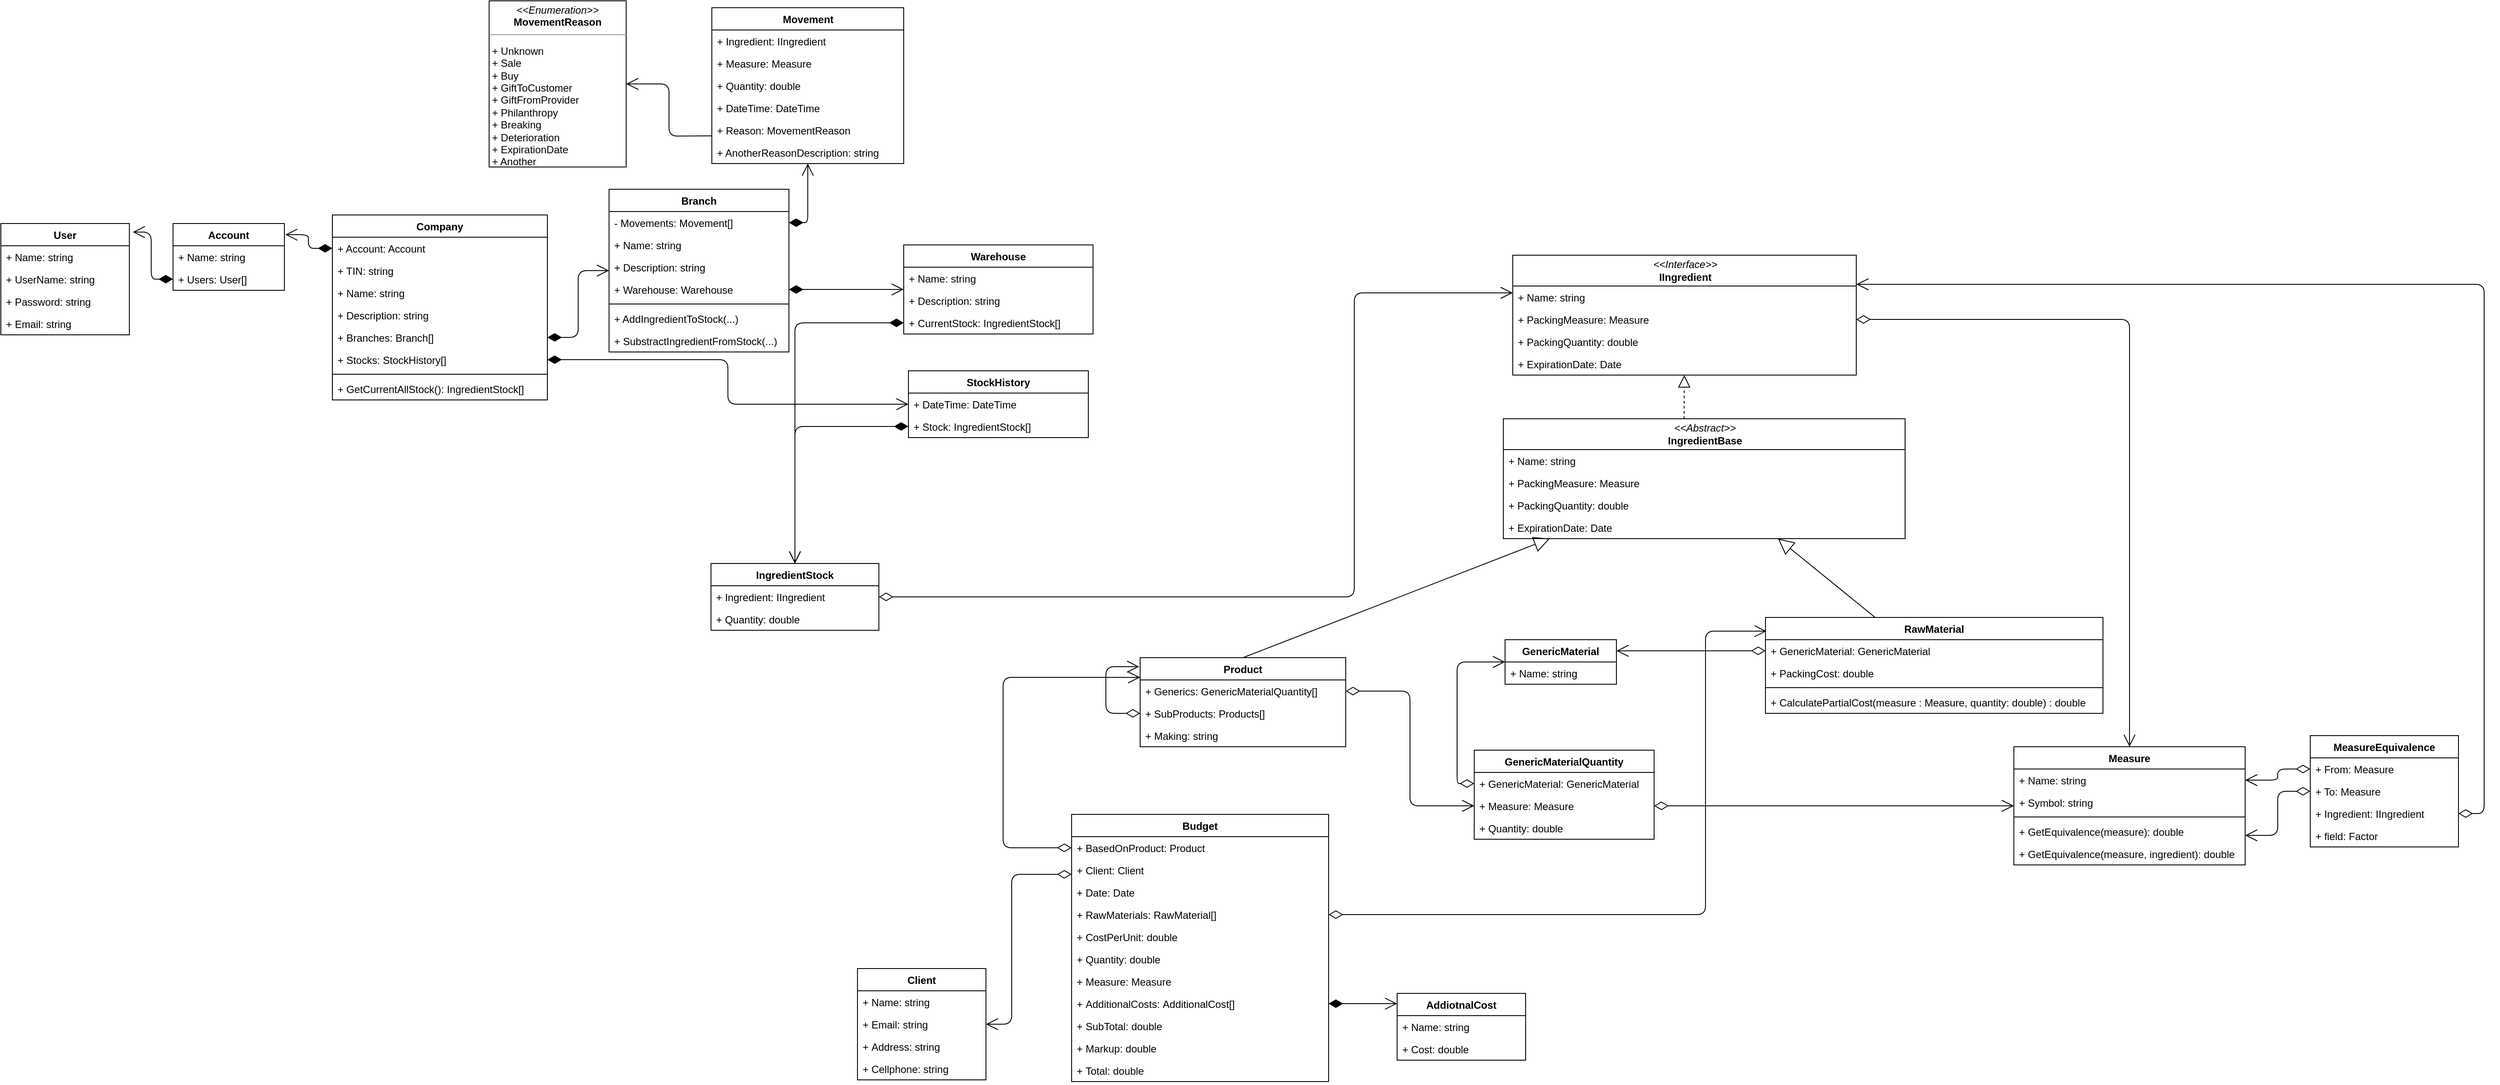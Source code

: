 <mxfile version="13.9.5" type="device" pages="3"><diagram id="3c6edbe4-1c3d-5580-fc32-0f07cc111b28" name="Classes"><mxGraphModel dx="1108" dy="510" grid="1" gridSize="10" guides="1" tooltips="1" connect="1" arrows="1" fold="1" page="1" pageScale="1" pageWidth="20000" pageHeight="20000" background="#ffffff" math="0" shadow="0"><root><mxCell id="0"/><mxCell id="1" style="" parent="0"/><mxCell id="krsF-0qBk0yOLlctr9bH-191" value="Account" style="swimlane;fontStyle=1;childLayout=stackLayout;horizontal=1;startSize=26;fillColor=none;horizontalStack=0;resizeParent=1;resizeParentMax=0;resizeLast=0;collapsible=1;marginBottom=0;swimlaneFillColor=#ffffff;" parent="1" vertex="1"><mxGeometry x="261" y="320" width="130" height="78" as="geometry"/></mxCell><mxCell id="krsF-0qBk0yOLlctr9bH-193" value="+ Name: string" style="text;strokeColor=none;fillColor=none;align=left;verticalAlign=top;spacingLeft=4;spacingRight=4;overflow=hidden;rotatable=0;points=[[0,0.5],[1,0.5]];portConstraint=eastwest;" parent="krsF-0qBk0yOLlctr9bH-191" vertex="1"><mxGeometry y="26" width="130" height="26" as="geometry"/></mxCell><mxCell id="krsF-0qBk0yOLlctr9bH-197" value="+ Users: User[]" style="text;strokeColor=none;fillColor=none;align=left;verticalAlign=top;spacingLeft=4;spacingRight=4;overflow=hidden;rotatable=0;points=[[0,0.5],[1,0.5]];portConstraint=eastwest;" parent="krsF-0qBk0yOLlctr9bH-191" vertex="1"><mxGeometry y="52" width="130" height="26" as="geometry"/></mxCell><mxCell id="krsF-0qBk0yOLlctr9bH-213" value="User" style="swimlane;fontStyle=1;childLayout=stackLayout;horizontal=1;startSize=26;fillColor=none;horizontalStack=0;resizeParent=1;resizeParentMax=0;resizeLast=0;collapsible=1;marginBottom=0;swimlaneFillColor=#ffffff;" parent="1" vertex="1"><mxGeometry x="60" y="320" width="150" height="130" as="geometry"/></mxCell><mxCell id="krsF-0qBk0yOLlctr9bH-215" value="+ Name: string" style="text;strokeColor=none;fillColor=none;align=left;verticalAlign=top;spacingLeft=4;spacingRight=4;overflow=hidden;rotatable=0;points=[[0,0.5],[1,0.5]];portConstraint=eastwest;" parent="krsF-0qBk0yOLlctr9bH-213" vertex="1"><mxGeometry y="26" width="150" height="26" as="geometry"/></mxCell><mxCell id="krsF-0qBk0yOLlctr9bH-217" value="+ UserName: string" style="text;strokeColor=none;fillColor=none;align=left;verticalAlign=top;spacingLeft=4;spacingRight=4;overflow=hidden;rotatable=0;points=[[0,0.5],[1,0.5]];portConstraint=eastwest;" parent="krsF-0qBk0yOLlctr9bH-213" vertex="1"><mxGeometry y="52" width="150" height="26" as="geometry"/></mxCell><mxCell id="krsF-0qBk0yOLlctr9bH-218" value="+ Password: string" style="text;strokeColor=none;fillColor=none;align=left;verticalAlign=top;spacingLeft=4;spacingRight=4;overflow=hidden;rotatable=0;points=[[0,0.5],[1,0.5]];portConstraint=eastwest;" parent="krsF-0qBk0yOLlctr9bH-213" vertex="1"><mxGeometry y="78" width="150" height="26" as="geometry"/></mxCell><mxCell id="krsF-0qBk0yOLlctr9bH-219" value="+ Email: string" style="text;strokeColor=none;fillColor=none;align=left;verticalAlign=top;spacingLeft=4;spacingRight=4;overflow=hidden;rotatable=0;points=[[0,0.5],[1,0.5]];portConstraint=eastwest;" parent="krsF-0qBk0yOLlctr9bH-213" vertex="1"><mxGeometry y="104" width="150" height="26" as="geometry"/></mxCell><mxCell id="87" value="Warehouse" style="swimlane;fontStyle=1;childLayout=stackLayout;horizontal=1;startSize=26;fillColor=none;horizontalStack=0;resizeParent=1;resizeParentMax=0;resizeLast=0;collapsible=1;marginBottom=0;swimlaneFillColor=#ffffff;" parent="1" vertex="1"><mxGeometry x="1114" y="345" width="221" height="104" as="geometry"/></mxCell><mxCell id="88" value="+ Name: string" style="text;strokeColor=none;fillColor=none;align=left;verticalAlign=top;spacingLeft=4;spacingRight=4;overflow=hidden;rotatable=0;points=[[0,0.5],[1,0.5]];portConstraint=eastwest;" parent="87" vertex="1"><mxGeometry y="26" width="221" height="26" as="geometry"/></mxCell><mxCell id="97" value="+ Description: string" style="text;strokeColor=none;fillColor=none;align=left;verticalAlign=top;spacingLeft=4;spacingRight=4;overflow=hidden;rotatable=0;points=[[0,0.5],[1,0.5]];portConstraint=eastwest;" parent="87" vertex="1"><mxGeometry y="52" width="221" height="26" as="geometry"/></mxCell><mxCell id="129" value="+ CurrentStock: IngredientStock[]" style="text;strokeColor=none;fillColor=none;align=left;verticalAlign=top;spacingLeft=4;spacingRight=4;overflow=hidden;rotatable=0;points=[[0,0.5],[1,0.5]];portConstraint=eastwest;" parent="87" vertex="1"><mxGeometry y="78" width="221" height="26" as="geometry"/></mxCell><mxCell id="15" value="MeasureEquivalence" style="swimlane;fontStyle=1;childLayout=stackLayout;horizontal=1;startSize=26;fillColor=none;horizontalStack=0;resizeParent=1;resizeParentMax=0;resizeLast=0;collapsible=1;marginBottom=0;swimlaneFillColor=#ffffff;glass=0;" parent="1" vertex="1"><mxGeometry x="2756" y="918" width="173" height="130" as="geometry"/></mxCell><mxCell id="16" value="+ From: Measure" style="text;strokeColor=none;fillColor=none;align=left;verticalAlign=top;spacingLeft=4;spacingRight=4;overflow=hidden;rotatable=0;points=[[0,0.5],[1,0.5]];portConstraint=eastwest;" parent="15" vertex="1"><mxGeometry y="26" width="173" height="26" as="geometry"/></mxCell><mxCell id="17" value="+ To: Measure" style="text;strokeColor=none;fillColor=none;align=left;verticalAlign=top;spacingLeft=4;spacingRight=4;overflow=hidden;rotatable=0;points=[[0,0.5],[1,0.5]];portConstraint=eastwest;" parent="15" vertex="1"><mxGeometry y="52" width="173" height="26" as="geometry"/></mxCell><mxCell id="73" value="+ Ingredient: IIngredient" style="text;strokeColor=none;fillColor=none;align=left;verticalAlign=top;spacingLeft=4;spacingRight=4;overflow=hidden;rotatable=0;points=[[0,0.5],[1,0.5]];portConstraint=eastwest;" parent="15" vertex="1"><mxGeometry y="78" width="173" height="26" as="geometry"/></mxCell><mxCell id="18" value="+ field: Factor" style="text;strokeColor=none;fillColor=none;align=left;verticalAlign=top;spacingLeft=4;spacingRight=4;overflow=hidden;rotatable=0;points=[[0,0.5],[1,0.5]];portConstraint=eastwest;" parent="15" vertex="1"><mxGeometry y="104" width="173" height="26" as="geometry"/></mxCell><mxCell id="19" value="" style="endArrow=open;html=1;endSize=12;startArrow=diamondThin;startSize=14;startFill=0;edgeStyle=orthogonalEdgeStyle;align=left;verticalAlign=bottom;entryX=1;entryY=0.5;" parent="1" source="16" target="12" edge="1"><mxGeometry x="-1" y="3" relative="1" as="geometry"><mxPoint x="1926" y="1037" as="sourcePoint"/><mxPoint x="2026" y="948" as="targetPoint"/></mxGeometry></mxCell><mxCell id="20" value="" style="endArrow=open;html=1;endSize=12;startArrow=diamondThin;startSize=14;startFill=0;edgeStyle=orthogonalEdgeStyle;align=left;verticalAlign=bottom;exitX=0;exitY=0.5;entryX=1;entryY=0.75;" parent="1" source="17" target="11" edge="1"><mxGeometry x="-1" y="3" relative="1" as="geometry"><mxPoint x="2306" y="919" as="sourcePoint"/><mxPoint x="2096" y="935" as="targetPoint"/></mxGeometry></mxCell><mxCell id="25" value="" style="endArrow=open;html=1;endSize=12;startArrow=diamondThin;startSize=14;startFill=0;edgeStyle=orthogonalEdgeStyle;align=left;verticalAlign=bottom;exitX=1;exitY=0.5;" parent="1" source="41" target="11" edge="1"><mxGeometry x="-1" y="3" relative="1" as="geometry"><mxPoint x="1726" y="947" as="sourcePoint"/><mxPoint x="2021" y="807" as="targetPoint"/></mxGeometry></mxCell><mxCell id="42" value="" style="endArrow=open;html=1;endSize=12;startArrow=diamondThin;startSize=14;startFill=0;edgeStyle=orthogonalEdgeStyle;entryX=0;entryY=0.5;" parent="1" source="72" target="48" edge="1"><mxGeometry relative="1" as="geometry"><mxPoint x="1496" y="1009" as="sourcePoint"/><mxPoint x="1656" y="1009" as="targetPoint"/></mxGeometry></mxCell><mxCell id="43" value="" style="resizable=0;html=1;align=left;verticalAlign=top;labelBackgroundColor=#ffffff;fontSize=10;" parent="42" connectable="0" vertex="1"><mxGeometry x="-1" relative="1" as="geometry"/></mxCell><mxCell id="44" value="" style="resizable=0;html=1;align=right;verticalAlign=top;labelBackgroundColor=#ffffff;fontSize=10;" parent="42" connectable="0" vertex="1"><mxGeometry x="1" relative="1" as="geometry"/></mxCell><mxCell id="50" value="" style="endArrow=open;html=1;endSize=12;startArrow=diamondThin;startSize=14;startFill=0;edgeStyle=orthogonalEdgeStyle;align=left;verticalAlign=bottom;exitX=1;exitY=0.5;" parent="1" source="48" target="11" edge="1"><mxGeometry x="-1" y="3" relative="1" as="geometry"><mxPoint x="1646" y="1079" as="sourcePoint"/><mxPoint x="1806" y="1079" as="targetPoint"/></mxGeometry></mxCell><mxCell id="51" value="" style="endArrow=open;html=1;endSize=12;startArrow=diamondThin;startSize=14;startFill=0;edgeStyle=orthogonalEdgeStyle;align=left;verticalAlign=bottom;" parent="1" source="47" target="A85tKGhZceaPVqO4_6o1-192" edge="1"><mxGeometry x="-1" y="3" relative="1" as="geometry"><mxPoint x="1821" y="931" as="sourcePoint"/><mxPoint x="1740" y="540" as="targetPoint"/><Array as="points"><mxPoint x="1760" y="974"/><mxPoint x="1760" y="832"/></Array></mxGeometry></mxCell><mxCell id="62" value="IngredientStock" style="swimlane;fontStyle=1;align=center;verticalAlign=top;childLayout=stackLayout;horizontal=1;startSize=26;horizontalStack=0;resizeParent=1;resizeParentMax=0;resizeLast=0;collapsible=1;marginBottom=0;swimlaneFillColor=#ffffff;glass=0;" parent="1" vertex="1"><mxGeometry x="889" y="717" width="196" height="78" as="geometry"/></mxCell><mxCell id="64" value="+ Ingredient: IIngredient" style="text;strokeColor=none;fillColor=none;align=left;verticalAlign=top;spacingLeft=4;spacingRight=4;overflow=hidden;rotatable=0;points=[[0,0.5],[1,0.5]];portConstraint=eastwest;" parent="62" vertex="1"><mxGeometry y="26" width="196" height="26" as="geometry"/></mxCell><mxCell id="65" value="+ Quantity: double" style="text;strokeColor=none;fillColor=none;align=left;verticalAlign=top;spacingLeft=4;spacingRight=4;overflow=hidden;rotatable=0;points=[[0,0.5],[1,0.5]];portConstraint=eastwest;" parent="62" vertex="1"><mxGeometry y="52" width="196" height="26" as="geometry"/></mxCell><mxCell id="70" value="" style="endArrow=open;html=1;endSize=12;startArrow=diamondThin;startSize=14;startFill=0;edgeStyle=orthogonalEdgeStyle;align=left;verticalAlign=bottom;" parent="1" source="64" target="175" edge="1"><mxGeometry x="-1" y="3" relative="1" as="geometry"><mxPoint x="1079" y="760" as="sourcePoint"/><mxPoint x="1296" y="1043" as="targetPoint"/><Array as="points"><mxPoint x="1640" y="756"/><mxPoint x="1640" y="401"/></Array></mxGeometry></mxCell><mxCell id="74" value="&lt;span style=&quot;font-weight: normal&quot;&gt;&lt;i&gt;&amp;lt;&amp;lt;Abstract&amp;gt;&amp;gt;&lt;/i&gt;&lt;/span&gt;&lt;br&gt;IngredientBase" style="swimlane;fontStyle=1;childLayout=stackLayout;horizontal=1;startSize=36;fillColor=none;horizontalStack=0;resizeParent=1;resizeParentMax=0;resizeLast=0;collapsible=1;marginBottom=0;swimlaneFillColor=#ffffff;html=1;" parent="1" vertex="1"><mxGeometry x="1814" y="548" width="469" height="140" as="geometry"/></mxCell><mxCell id="75" value="+ Name: string" style="text;strokeColor=none;fillColor=none;align=left;verticalAlign=top;spacingLeft=4;spacingRight=4;overflow=hidden;rotatable=0;points=[[0,0.5],[1,0.5]];portConstraint=eastwest;" parent="74" vertex="1"><mxGeometry y="36" width="469" height="26" as="geometry"/></mxCell><mxCell id="188" value="+ PackingMeasure: Measure" style="text;strokeColor=none;fillColor=none;align=left;verticalAlign=top;spacingLeft=4;spacingRight=4;overflow=hidden;rotatable=0;points=[[0,0.5],[1,0.5]];portConstraint=eastwest;" parent="74" vertex="1"><mxGeometry y="62" width="469" height="26" as="geometry"/></mxCell><mxCell id="189" value="+ PackingQuantity: double" style="text;strokeColor=none;fillColor=none;align=left;verticalAlign=top;spacingLeft=4;spacingRight=4;overflow=hidden;rotatable=0;points=[[0,0.5],[1,0.5]];portConstraint=eastwest;" parent="74" vertex="1"><mxGeometry y="88" width="469" height="26" as="geometry"/></mxCell><mxCell id="gCwXKwl-WYSbyuCFHAH2-196" value="+ ExpirationDate: Date" style="text;strokeColor=none;fillColor=none;align=left;verticalAlign=top;spacingLeft=4;spacingRight=4;overflow=hidden;rotatable=0;points=[[0,0.5],[1,0.5]];portConstraint=eastwest;" parent="74" vertex="1"><mxGeometry y="114" width="469" height="26" as="geometry"/></mxCell><mxCell id="79" value="" style="endArrow=block;dashed=1;endFill=0;endSize=12;html=1;exitX=0.45;exitY=0;exitPerimeter=0;" parent="1" source="74" target="175" edge="1"><mxGeometry width="160" relative="1" as="geometry"><mxPoint x="2079" y="529" as="sourcePoint"/><mxPoint x="2239" y="529" as="targetPoint"/></mxGeometry></mxCell><mxCell id="81" value="" style="endArrow=block;endSize=16;endFill=0;html=1;" parent="1" source="6" target="74" edge="1"><mxGeometry x="1" y="792" width="160" relative="1" as="geometry"><mxPoint x="1239" y="1109" as="sourcePoint"/><mxPoint x="1399" y="1109" as="targetPoint"/><mxPoint x="630" y="312" as="offset"/></mxGeometry></mxCell><mxCell id="82" value="" style="endArrow=block;endSize=16;endFill=0;html=1;exitX=0.5;exitY=0;" parent="1" source="2" target="74" edge="1"><mxGeometry x="1" y="792" width="160" relative="1" as="geometry"><mxPoint x="1536" y="789" as="sourcePoint"/><mxPoint x="1990" y="600" as="targetPoint"/><mxPoint x="630" y="312" as="offset"/></mxGeometry></mxCell><mxCell id="84" value="" style="endArrow=open;html=1;endSize=12;startArrow=diamondThin;startSize=14;startFill=0;edgeStyle=orthogonalEdgeStyle;align=left;verticalAlign=bottom;exitX=1;exitY=0.5;" parent="1" source="73" target="175" edge="1"><mxGeometry x="-1" y="3" relative="1" as="geometry"><mxPoint x="2689" y="808" as="sourcePoint"/><mxPoint x="2681" y="269" as="targetPoint"/><Array as="points"><mxPoint x="2959" y="1009"/><mxPoint x="2959" y="391"/></Array></mxGeometry></mxCell><mxCell id="91" value="Company" style="swimlane;fontStyle=1;childLayout=stackLayout;horizontal=1;startSize=26;fillColor=none;horizontalStack=0;resizeParent=1;resizeParentMax=0;resizeLast=0;collapsible=1;marginBottom=0;swimlaneFillColor=#ffffff;" parent="1" vertex="1"><mxGeometry x="447" y="310" width="251" height="216" as="geometry"/></mxCell><mxCell id="krsF-0qBk0yOLlctr9bH-224" value="+ Account: Account" style="text;strokeColor=none;fillColor=none;align=left;verticalAlign=top;spacingLeft=4;spacingRight=4;overflow=hidden;rotatable=0;points=[[0,0.5],[1,0.5]];portConstraint=eastwest;" parent="91" vertex="1"><mxGeometry y="26" width="251" height="26" as="geometry"/></mxCell><mxCell id="92" value="+ TIN: string" style="text;strokeColor=none;fillColor=none;align=left;verticalAlign=top;spacingLeft=4;spacingRight=4;overflow=hidden;rotatable=0;points=[[0,0.5],[1,0.5]];portConstraint=eastwest;" parent="91" vertex="1"><mxGeometry y="52" width="251" height="26" as="geometry"/></mxCell><mxCell id="102" value="+ Name: string" style="text;strokeColor=none;fillColor=none;align=left;verticalAlign=top;spacingLeft=4;spacingRight=4;overflow=hidden;rotatable=0;points=[[0,0.5],[1,0.5]];portConstraint=eastwest;" parent="91" vertex="1"><mxGeometry y="78" width="251" height="26" as="geometry"/></mxCell><mxCell id="96" value="+ Description: string" style="text;strokeColor=none;fillColor=none;align=left;verticalAlign=top;spacingLeft=4;spacingRight=4;overflow=hidden;rotatable=0;points=[[0,0.5],[1,0.5]];portConstraint=eastwest;" parent="91" vertex="1"><mxGeometry y="104" width="251" height="26" as="geometry"/></mxCell><mxCell id="95" value="+ Branches: Branch[]" style="text;strokeColor=none;fillColor=none;align=left;verticalAlign=top;spacingLeft=4;spacingRight=4;overflow=hidden;rotatable=0;points=[[0,0.5],[1,0.5]];portConstraint=eastwest;" parent="91" vertex="1"><mxGeometry y="130" width="251" height="26" as="geometry"/></mxCell><mxCell id="99" value="+ Stocks: StockHistory[]" style="text;strokeColor=none;fillColor=none;align=left;verticalAlign=top;spacingLeft=4;spacingRight=4;overflow=hidden;rotatable=0;points=[[0,0.5],[1,0.5]];portConstraint=eastwest;" parent="91" vertex="1"><mxGeometry y="156" width="251" height="26" as="geometry"/></mxCell><mxCell id="159" value="" style="line;strokeWidth=1;fillColor=none;align=left;verticalAlign=middle;spacingTop=-1;spacingLeft=3;spacingRight=3;rotatable=0;labelPosition=right;points=[];portConstraint=eastwest;html=1;" parent="91" vertex="1"><mxGeometry y="182" width="251" height="8" as="geometry"/></mxCell><mxCell id="157" value="+ GetCurrentAllStock(): IngredientStock[]" style="text;strokeColor=none;fillColor=none;align=left;verticalAlign=top;spacingLeft=4;spacingRight=4;overflow=hidden;rotatable=0;points=[[0,0.5],[1,0.5]];portConstraint=eastwest;" parent="91" vertex="1"><mxGeometry y="190" width="251" height="26" as="geometry"/></mxCell><mxCell id="98" value="" style="endArrow=open;html=1;endSize=12;startArrow=diamondThin;startSize=14;startFill=1;edgeStyle=orthogonalEdgeStyle;align=right;verticalAlign=middle;spacingRight=0;spacingTop=0;labelPosition=left;verticalLabelPosition=middle;" parent="1" source="153" target="87" edge="1"><mxGeometry x="-0.554" y="12" relative="1" as="geometry"><mxPoint x="1329" y="459" as="sourcePoint"/><mxPoint x="1439" y="609" as="targetPoint"/><mxPoint as="offset"/></mxGeometry></mxCell><mxCell id="100" value="" style="endArrow=open;html=1;endSize=12;startArrow=diamondThin;startSize=14;startFill=1;edgeStyle=orthogonalEdgeStyle;align=right;verticalAlign=bottom;labelPosition=left;verticalLabelPosition=middle;" parent="1" source="99" target="110" edge="1"><mxGeometry x="-0.911" y="-8" relative="1" as="geometry"><mxPoint x="1349" y="709" as="sourcePoint"/><mxPoint x="909" y="584" as="targetPoint"/><mxPoint as="offset"/></mxGeometry></mxCell><mxCell id="114" value="&lt;div&gt;&lt;br&gt;&lt;/div&gt;&lt;div&gt;&lt;br&gt;&lt;/div&gt;" style="endArrow=open;html=1;endSize=12;startArrow=diamondThin;startSize=14;startFill=1;edgeStyle=orthogonalEdgeStyle;align=right;verticalAlign=bottom;labelPosition=left;verticalLabelPosition=middle;exitX=0;exitY=0.5;" parent="1" source="113" target="62" edge="1"><mxGeometry x="-0.774" y="30" relative="1" as="geometry"><mxPoint x="1364" y="773.81" as="sourcePoint"/><mxPoint x="1299.095" y="821" as="targetPoint"/><mxPoint as="offset"/></mxGeometry></mxCell><mxCell id="123" value="Branch" style="swimlane;fontStyle=1;childLayout=stackLayout;horizontal=1;startSize=26;fillColor=none;horizontalStack=0;resizeParent=1;resizeParentMax=0;resizeLast=0;collapsible=1;marginBottom=0;swimlaneFillColor=#ffffff;" parent="1" vertex="1"><mxGeometry x="770" y="280" width="210" height="190" as="geometry"/></mxCell><mxCell id="127" value="- Movements: Movement[]" style="text;strokeColor=none;fillColor=none;align=left;verticalAlign=top;spacingLeft=4;spacingRight=4;overflow=hidden;rotatable=0;points=[[0,0.5],[1,0.5]];portConstraint=eastwest;" parent="123" vertex="1"><mxGeometry y="26" width="210" height="26" as="geometry"/></mxCell><mxCell id="124" value="+ Name: string" style="text;strokeColor=none;fillColor=none;align=left;verticalAlign=top;spacingLeft=4;spacingRight=4;overflow=hidden;rotatable=0;points=[[0,0.5],[1,0.5]];portConstraint=eastwest;" parent="123" vertex="1"><mxGeometry y="52" width="210" height="26" as="geometry"/></mxCell><mxCell id="125" value="+ Description: string" style="text;strokeColor=none;fillColor=none;align=left;verticalAlign=top;spacingLeft=4;spacingRight=4;overflow=hidden;rotatable=0;points=[[0,0.5],[1,0.5]];portConstraint=eastwest;" parent="123" vertex="1"><mxGeometry y="78" width="210" height="26" as="geometry"/></mxCell><mxCell id="153" value="+ Warehouse: Warehouse" style="text;strokeColor=none;fillColor=none;align=left;verticalAlign=top;spacingLeft=4;spacingRight=4;overflow=hidden;rotatable=0;points=[[0,0.5],[1,0.5]];portConstraint=eastwest;" parent="123" vertex="1"><mxGeometry y="104" width="210" height="26" as="geometry"/></mxCell><mxCell id="161" value="" style="line;strokeWidth=1;fillColor=none;align=left;verticalAlign=middle;spacingTop=-1;spacingLeft=3;spacingRight=3;rotatable=0;labelPosition=right;points=[];portConstraint=eastwest;html=1;" parent="123" vertex="1"><mxGeometry y="130" width="210" height="8" as="geometry"/></mxCell><mxCell id="169" value="+ AddIngredientToStock(...)" style="text;strokeColor=none;fillColor=none;align=left;verticalAlign=top;spacingLeft=4;spacingRight=4;overflow=hidden;rotatable=0;points=[[0,0.5],[1,0.5]];portConstraint=eastwest;html=1;" parent="123" vertex="1"><mxGeometry y="138" width="210" height="26" as="geometry"/></mxCell><mxCell id="170" value="+ SubstractIngredientFromStock(...)" style="text;strokeColor=none;fillColor=none;align=left;verticalAlign=top;spacingLeft=4;spacingRight=4;overflow=hidden;rotatable=0;points=[[0,0.5],[1,0.5]];portConstraint=eastwest;html=1;" parent="123" vertex="1"><mxGeometry y="164" width="210" height="26" as="geometry"/></mxCell><mxCell id="128" value="" style="endArrow=open;html=1;endSize=12;startArrow=diamondThin;startSize=14;startFill=1;edgeStyle=orthogonalEdgeStyle;align=right;verticalAlign=middle;spacingRight=0;spacingTop=0;labelPosition=left;verticalLabelPosition=middle;exitX=1;exitY=0.5;exitDx=0;exitDy=0;" parent="1" source="95" target="123" edge="1"><mxGeometry x="-0.554" y="12" relative="1" as="geometry"><mxPoint x="659" y="572.286" as="sourcePoint"/><mxPoint x="759" y="535.143" as="targetPoint"/><mxPoint as="offset"/></mxGeometry></mxCell><mxCell id="130" value="" style="endArrow=open;html=1;endSize=12;startArrow=diamondThin;startSize=14;startFill=1;edgeStyle=orthogonalEdgeStyle;align=right;verticalAlign=middle;spacingRight=0;spacingTop=0;labelPosition=left;verticalLabelPosition=middle;" parent="1" source="129" target="62" edge="1"><mxGeometry x="-0.554" y="12" relative="1" as="geometry"><mxPoint x="959" y="488" as="sourcePoint"/><mxPoint x="1049" y="449" as="targetPoint"/><mxPoint as="offset"/></mxGeometry></mxCell><mxCell id="145" value="Movement" style="swimlane;fontStyle=1;align=center;verticalAlign=top;childLayout=stackLayout;horizontal=1;startSize=26;horizontalStack=0;resizeParent=1;resizeParentMax=0;resizeLast=0;collapsible=1;marginBottom=0;swimlaneFillColor=#ffffff;html=1;" parent="1" vertex="1"><mxGeometry x="890" y="68" width="224" height="182" as="geometry"/></mxCell><mxCell id="146" value="+ Ingredient: IIngredient" style="text;strokeColor=none;fillColor=none;align=left;verticalAlign=top;spacingLeft=4;spacingRight=4;overflow=hidden;rotatable=0;points=[[0,0.5],[1,0.5]];portConstraint=eastwest;" parent="145" vertex="1"><mxGeometry y="26" width="224" height="26" as="geometry"/></mxCell><mxCell id="Xyg79o0nkjakE2SxP-NC-191" value="+ Measure: Measure" style="text;strokeColor=none;fillColor=none;align=left;verticalAlign=top;spacingLeft=4;spacingRight=4;overflow=hidden;rotatable=0;points=[[0,0.5],[1,0.5]];portConstraint=eastwest;" parent="145" vertex="1"><mxGeometry y="52" width="224" height="26" as="geometry"/></mxCell><mxCell id="Xyg79o0nkjakE2SxP-NC-192" value="+ Quantity: double" style="text;strokeColor=none;fillColor=none;align=left;verticalAlign=top;spacingLeft=4;spacingRight=4;overflow=hidden;rotatable=0;points=[[0,0.5],[1,0.5]];portConstraint=eastwest;" parent="145" vertex="1"><mxGeometry y="78" width="224" height="26" as="geometry"/></mxCell><mxCell id="149" value="+ DateTime: DateTime" style="text;strokeColor=none;fillColor=none;align=left;verticalAlign=top;spacingLeft=4;spacingRight=4;overflow=hidden;rotatable=0;points=[[0,0.5],[1,0.5]];portConstraint=eastwest;" parent="145" vertex="1"><mxGeometry y="104" width="224" height="26" as="geometry"/></mxCell><mxCell id="150" value="+ Reason: MovementReason" style="text;strokeColor=none;fillColor=none;align=left;verticalAlign=top;spacingLeft=4;spacingRight=4;overflow=hidden;rotatable=0;points=[[0,0.5],[1,0.5]];portConstraint=eastwest;" parent="145" vertex="1"><mxGeometry y="130" width="224" height="26" as="geometry"/></mxCell><mxCell id="155" value="+ AnotherReasonDescription: string" style="text;strokeColor=none;fillColor=none;align=left;verticalAlign=top;spacingLeft=4;spacingRight=4;overflow=hidden;rotatable=0;points=[[0,0.5],[1,0.5]];portConstraint=eastwest;" parent="145" vertex="1"><mxGeometry y="156" width="224" height="26" as="geometry"/></mxCell><mxCell id="151" value="&lt;p style=&quot;margin: 0px ; margin-top: 4px ; text-align: center&quot;&gt;&lt;i&gt;&amp;lt;&amp;lt;Enumeration&amp;gt;&amp;gt;&lt;/i&gt;&lt;br&gt;&lt;b&gt;MovementReason&lt;/b&gt;&lt;/p&gt;&lt;hr size=&quot;1&quot;&gt;&lt;p&gt;&amp;nbsp;+ Unknown&lt;br&gt;&lt;span&gt;&amp;nbsp;+ Sale&lt;br&gt;&lt;/span&gt;&lt;span&gt;&amp;nbsp;+ Buy&lt;br&gt;&lt;/span&gt;&lt;span&gt;&amp;nbsp;+ GiftToCustomer&lt;br&gt;&lt;/span&gt;&lt;span&gt;&amp;nbsp;+ GiftFromProvider&lt;br&gt;&lt;/span&gt;&lt;span&gt;&amp;nbsp;+ Philanthropy&lt;br&gt;&lt;/span&gt;&lt;span&gt;&amp;nbsp;+ Breaking&lt;br&gt;&lt;/span&gt;&lt;span&gt;&amp;nbsp;+ Deterioration&lt;br&gt;&lt;/span&gt;&lt;span&gt;&amp;nbsp;+ ExpirationDate&lt;br&gt;&lt;/span&gt;&lt;span&gt;&amp;nbsp;+ Another&lt;/span&gt;&lt;/p&gt;" style="verticalAlign=top;align=left;overflow=fill;fontSize=12;fontFamily=Helvetica;html=1;" parent="1" vertex="1"><mxGeometry x="630" y="60" width="160" height="194" as="geometry"/></mxCell><mxCell id="152" value="" style="endArrow=open;endFill=1;endSize=12;html=1;align=left;exitX=0;exitY=0.756;exitDx=0;exitDy=0;exitPerimeter=0;entryX=1;entryY=0.5;entryDx=0;entryDy=0;" parent="1" source="150" target="151" edge="1"><mxGeometry width="160" relative="1" as="geometry"><mxPoint x="960" y="220" as="sourcePoint"/><mxPoint x="1014" y="310" as="targetPoint"/><Array as="points"><mxPoint x="840" y="218"/><mxPoint x="840" y="157"/></Array></mxGeometry></mxCell><mxCell id="154" value="" style="endArrow=open;html=1;endSize=12;startArrow=diamondThin;startSize=14;startFill=1;edgeStyle=orthogonalEdgeStyle;align=right;verticalAlign=middle;spacingRight=0;spacingTop=0;labelPosition=left;verticalLabelPosition=middle;" parent="1" source="127" target="145" edge="1"><mxGeometry x="-0.554" y="12" relative="1" as="geometry"><mxPoint x="959" y="513.667" as="sourcePoint"/><mxPoint x="1049" y="448.667" as="targetPoint"/><mxPoint as="offset"/></mxGeometry></mxCell><mxCell id="175" value="&lt;span style=&quot;font-weight: normal&quot;&gt;&lt;i&gt;&amp;lt;&amp;lt;Interface&amp;gt;&amp;gt;&lt;/i&gt;&lt;/span&gt;&lt;br&gt;IIngredient" style="swimlane;fontStyle=1;childLayout=stackLayout;horizontal=1;startSize=36;fillColor=none;horizontalStack=0;resizeParent=1;resizeParentMax=0;resizeLast=0;collapsible=1;marginBottom=0;swimlaneFillColor=#ffffff;html=1;" parent="1" vertex="1"><mxGeometry x="1825" y="357" width="401" height="140" as="geometry"/></mxCell><mxCell id="176" value="+ Name: string" style="text;strokeColor=none;fillColor=none;align=left;verticalAlign=top;spacingLeft=4;spacingRight=4;overflow=hidden;rotatable=0;points=[[0,0.5],[1,0.5]];portConstraint=eastwest;" parent="175" vertex="1"><mxGeometry y="36" width="401" height="26" as="geometry"/></mxCell><mxCell id="41" value="+ PackingMeasure: Measure" style="text;strokeColor=none;fillColor=none;align=left;verticalAlign=top;spacingLeft=4;spacingRight=4;overflow=hidden;rotatable=0;points=[[0,0.5],[1,0.5]];portConstraint=eastwest;" parent="175" vertex="1"><mxGeometry y="62" width="401" height="26" as="geometry"/></mxCell><mxCell id="gCwXKwl-WYSbyuCFHAH2-195" value="+ PackingQuantity: double" style="text;strokeColor=none;fillColor=none;align=left;verticalAlign=top;spacingLeft=4;spacingRight=4;overflow=hidden;rotatable=0;points=[[0,0.5],[1,0.5]];portConstraint=eastwest;" parent="175" vertex="1"><mxGeometry y="88" width="401" height="26" as="geometry"/></mxCell><mxCell id="35" value="+ ExpirationDate: Date" style="text;strokeColor=none;fillColor=none;align=left;verticalAlign=top;spacingLeft=4;spacingRight=4;overflow=hidden;rotatable=0;points=[[0,0.5],[1,0.5]];portConstraint=eastwest;" parent="175" vertex="1"><mxGeometry y="114" width="401" height="26" as="geometry"/></mxCell><mxCell id="110" value="StockHistory" style="swimlane;fontStyle=1;childLayout=stackLayout;horizontal=1;startSize=26;fillColor=none;horizontalStack=0;resizeParent=1;resizeParentMax=0;resizeLast=0;collapsible=1;marginBottom=0;swimlaneFillColor=#ffffff;" parent="1" vertex="1"><mxGeometry x="1119.5" y="492" width="210" height="78" as="geometry"/></mxCell><mxCell id="85" value="+ DateTime: DateTime" style="text;strokeColor=none;fillColor=none;align=left;verticalAlign=top;spacingLeft=4;spacingRight=4;overflow=hidden;rotatable=0;points=[[0,0.5],[1,0.5]];portConstraint=eastwest;" parent="110" vertex="1"><mxGeometry y="26" width="210" height="26" as="geometry"/></mxCell><mxCell id="113" value="+ Stock: IngredientStock[]" style="text;strokeColor=none;fillColor=none;align=left;verticalAlign=top;spacingLeft=4;spacingRight=4;overflow=hidden;rotatable=0;points=[[0,0.5],[1,0.5]];portConstraint=eastwest;" parent="110" vertex="1"><mxGeometry y="52" width="210" height="26" as="geometry"/></mxCell><mxCell id="gCwXKwl-WYSbyuCFHAH2-197" value="Budget" style="swimlane;fontStyle=1;align=center;verticalAlign=top;childLayout=stackLayout;horizontal=1;startSize=26;horizontalStack=0;resizeParent=1;resizeParentMax=0;resizeLast=0;collapsible=1;marginBottom=0;swimlaneFillColor=#ffffff;glass=0;" parent="1" vertex="1"><mxGeometry x="1310" y="1010" width="300" height="312" as="geometry"/></mxCell><mxCell id="gCwXKwl-WYSbyuCFHAH2-198" value="+ BasedOnProduct: Product" style="text;strokeColor=none;fillColor=none;align=left;verticalAlign=top;spacingLeft=4;spacingRight=4;overflow=hidden;rotatable=0;points=[[0,0.5],[1,0.5]];portConstraint=eastwest;" parent="gCwXKwl-WYSbyuCFHAH2-197" vertex="1"><mxGeometry y="26" width="300" height="26" as="geometry"/></mxCell><mxCell id="gCwXKwl-WYSbyuCFHAH2-219" value="+ Client: Client" style="text;strokeColor=none;fillColor=none;align=left;verticalAlign=top;spacingLeft=4;spacingRight=4;overflow=hidden;rotatable=0;points=[[0,0.5],[1,0.5]];portConstraint=eastwest;" parent="gCwXKwl-WYSbyuCFHAH2-197" vertex="1"><mxGeometry y="52" width="300" height="26" as="geometry"/></mxCell><mxCell id="gCwXKwl-WYSbyuCFHAH2-213" value="+ Date: Date" style="text;strokeColor=none;fillColor=none;align=left;verticalAlign=top;spacingLeft=4;spacingRight=4;overflow=hidden;rotatable=0;points=[[0,0.5],[1,0.5]];portConstraint=eastwest;" parent="gCwXKwl-WYSbyuCFHAH2-197" vertex="1"><mxGeometry y="78" width="300" height="26" as="geometry"/></mxCell><mxCell id="gCwXKwl-WYSbyuCFHAH2-207" value="+ RawMaterials: RawMaterial[]" style="text;strokeColor=none;fillColor=none;align=left;verticalAlign=top;spacingLeft=4;spacingRight=4;overflow=hidden;rotatable=0;points=[[0,0.5],[1,0.5]];portConstraint=eastwest;" parent="gCwXKwl-WYSbyuCFHAH2-197" vertex="1"><mxGeometry y="104" width="300" height="26" as="geometry"/></mxCell><mxCell id="gCwXKwl-WYSbyuCFHAH2-228" value="+ CostPerUnit: double" style="text;strokeColor=none;fillColor=none;align=left;verticalAlign=top;spacingLeft=4;spacingRight=4;overflow=hidden;rotatable=0;points=[[0,0.5],[1,0.5]];portConstraint=eastwest;" parent="gCwXKwl-WYSbyuCFHAH2-197" vertex="1"><mxGeometry y="130" width="300" height="26" as="geometry"/></mxCell><mxCell id="gCwXKwl-WYSbyuCFHAH2-221" value="+ Quantity: double" style="text;strokeColor=none;fillColor=none;align=left;verticalAlign=top;spacingLeft=4;spacingRight=4;overflow=hidden;rotatable=0;points=[[0,0.5],[1,0.5]];portConstraint=eastwest;" parent="gCwXKwl-WYSbyuCFHAH2-197" vertex="1"><mxGeometry y="156" width="300" height="26" as="geometry"/></mxCell><mxCell id="gCwXKwl-WYSbyuCFHAH2-227" value="+ Measure: Measure" style="text;strokeColor=none;fillColor=none;align=left;verticalAlign=top;spacingLeft=4;spacingRight=4;overflow=hidden;rotatable=0;points=[[0,0.5],[1,0.5]];portConstraint=eastwest;" parent="gCwXKwl-WYSbyuCFHAH2-197" vertex="1"><mxGeometry y="182" width="300" height="26" as="geometry"/></mxCell><mxCell id="gCwXKwl-WYSbyuCFHAH2-199" value="+ AdditionalCosts: AdditionalCost[]" style="text;strokeColor=none;fillColor=none;align=left;verticalAlign=top;spacingLeft=4;spacingRight=4;overflow=hidden;rotatable=0;points=[[0,0.5],[1,0.5]];portConstraint=eastwest;" parent="gCwXKwl-WYSbyuCFHAH2-197" vertex="1"><mxGeometry y="208" width="300" height="26" as="geometry"/></mxCell><mxCell id="gCwXKwl-WYSbyuCFHAH2-229" value="+ SubTotal: double" style="text;strokeColor=none;fillColor=none;align=left;verticalAlign=top;spacingLeft=4;spacingRight=4;overflow=hidden;rotatable=0;points=[[0,0.5],[1,0.5]];portConstraint=eastwest;" parent="gCwXKwl-WYSbyuCFHAH2-197" vertex="1"><mxGeometry y="234" width="300" height="26" as="geometry"/></mxCell><mxCell id="gCwXKwl-WYSbyuCFHAH2-206" value="+ Markup: double" style="text;strokeColor=none;fillColor=none;align=left;verticalAlign=top;spacingLeft=4;spacingRight=4;overflow=hidden;rotatable=0;points=[[0,0.5],[1,0.5]];portConstraint=eastwest;" parent="gCwXKwl-WYSbyuCFHAH2-197" vertex="1"><mxGeometry y="260" width="300" height="26" as="geometry"/></mxCell><mxCell id="gCwXKwl-WYSbyuCFHAH2-200" value="+ Total: double" style="text;strokeColor=none;fillColor=none;align=left;verticalAlign=top;spacingLeft=4;spacingRight=4;overflow=hidden;rotatable=0;points=[[0,0.5],[1,0.5]];portConstraint=eastwest;" parent="gCwXKwl-WYSbyuCFHAH2-197" vertex="1"><mxGeometry y="286" width="300" height="26" as="geometry"/></mxCell><mxCell id="gCwXKwl-WYSbyuCFHAH2-208" value="" style="endArrow=open;html=1;endSize=12;startArrow=diamondThin;startSize=14;startFill=0;edgeStyle=orthogonalEdgeStyle;align=left;verticalAlign=bottom;fontFamily=Tahoma;fontSize=20;" parent="1" source="gCwXKwl-WYSbyuCFHAH2-198" target="2" edge="1"><mxGeometry x="-1" y="3" relative="1" as="geometry"><mxPoint x="1320" y="902" as="sourcePoint"/><mxPoint x="1318.055" y="847.504" as="targetPoint"/><Array as="points"><mxPoint x="1230" y="1049"/><mxPoint x="1230" y="850"/></Array></mxGeometry></mxCell><mxCell id="gCwXKwl-WYSbyuCFHAH2-209" value="" style="endArrow=open;html=1;endSize=12;startArrow=diamondThin;startSize=14;startFill=1;edgeStyle=orthogonalEdgeStyle;align=left;verticalAlign=bottom;fontFamily=Tahoma;fontSize=20;entryX=0;entryY=0.154;entryDx=0;entryDy=0;entryPerimeter=0;" parent="1" source="gCwXKwl-WYSbyuCFHAH2-199" target="gCwXKwl-WYSbyuCFHAH2-202" edge="1"><mxGeometry x="-1" y="3" relative="1" as="geometry"><mxPoint x="1669" y="1150" as="sourcePoint"/><mxPoint x="1829" y="1150" as="targetPoint"/></mxGeometry></mxCell><mxCell id="11" value="Measure" style="swimlane;fontStyle=1;childLayout=stackLayout;horizontal=1;startSize=26;fillColor=none;horizontalStack=0;resizeParent=1;resizeParentMax=0;resizeLast=0;collapsible=1;marginBottom=0;swimlaneFillColor=#ffffff;glass=0;" parent="1" vertex="1"><mxGeometry x="2410" y="931" width="270" height="138" as="geometry"/></mxCell><mxCell id="12" value="+ Name: string" style="text;strokeColor=none;fillColor=none;align=left;verticalAlign=top;spacingLeft=4;spacingRight=4;overflow=hidden;rotatable=0;points=[[0,0.5],[1,0.5]];portConstraint=eastwest;" parent="11" vertex="1"><mxGeometry y="26" width="270" height="26" as="geometry"/></mxCell><mxCell id="171" value="+ Symbol: string" style="text;strokeColor=none;fillColor=none;align=left;verticalAlign=top;spacingLeft=4;spacingRight=4;overflow=hidden;rotatable=0;points=[[0,0.5],[1,0.5]];portConstraint=eastwest;" parent="11" vertex="1"><mxGeometry y="52" width="270" height="26" as="geometry"/></mxCell><mxCell id="183" value="" style="line;strokeWidth=1;fillColor=none;align=left;verticalAlign=middle;spacingTop=-1;spacingLeft=3;spacingRight=3;rotatable=0;labelPosition=right;points=[];portConstraint=eastwest;html=1;" parent="11" vertex="1"><mxGeometry y="78" width="270" height="8" as="geometry"/></mxCell><mxCell id="184" value="+ GetEquivalence(measure): double" style="text;strokeColor=none;fillColor=none;align=left;verticalAlign=top;spacingLeft=4;spacingRight=4;overflow=hidden;rotatable=0;points=[[0,0.5],[1,0.5]];portConstraint=eastwest;html=1;" parent="11" vertex="1"><mxGeometry y="86" width="270" height="26" as="geometry"/></mxCell><mxCell id="185" value="+ GetEquivalence(measure, ingredient): double" style="text;strokeColor=none;fillColor=none;align=left;verticalAlign=top;spacingLeft=4;spacingRight=4;overflow=hidden;rotatable=0;points=[[0,0.5],[1,0.5]];portConstraint=eastwest;html=1;" parent="11" vertex="1"><mxGeometry y="112" width="270" height="26" as="geometry"/></mxCell><mxCell id="6" value="RawMaterial" style="swimlane;fontStyle=1;childLayout=stackLayout;horizontal=1;startSize=26;fillColor=none;horizontalStack=0;resizeParent=1;resizeParentMax=0;resizeLast=0;collapsible=1;marginBottom=0;swimlaneFillColor=#ffffff;glass=0;" parent="1" vertex="1"><mxGeometry x="2120" y="780" width="394" height="112" as="geometry"/></mxCell><mxCell id="10" value="+ GenericMaterial: GenericMaterial" style="text;strokeColor=none;fillColor=none;align=left;verticalAlign=top;spacingLeft=4;spacingRight=4;overflow=hidden;rotatable=0;points=[[0,0.5],[1,0.5]];portConstraint=eastwest;" parent="6" vertex="1"><mxGeometry y="26" width="394" height="26" as="geometry"/></mxCell><mxCell id="A85tKGhZceaPVqO4_6o1-198" value="+ PackingCost: double" style="text;strokeColor=none;fillColor=none;align=left;verticalAlign=top;spacingLeft=4;spacingRight=4;overflow=hidden;rotatable=0;points=[[0,0.5],[1,0.5]];portConstraint=eastwest;" parent="6" vertex="1"><mxGeometry y="52" width="394" height="26" as="geometry"/></mxCell><mxCell id="A85tKGhZceaPVqO4_6o1-195" value="" style="line;strokeWidth=1;fillColor=none;align=left;verticalAlign=middle;spacingTop=-1;spacingLeft=3;spacingRight=3;rotatable=0;labelPosition=right;points=[];portConstraint=eastwest;" parent="6" vertex="1"><mxGeometry y="78" width="394" height="8" as="geometry"/></mxCell><mxCell id="191" value="+ CalculatePartialCost(measure : Measure, quantity: double) : double" style="text;strokeColor=none;fillColor=none;align=left;verticalAlign=top;spacingLeft=4;spacingRight=4;overflow=hidden;rotatable=0;points=[[0,0.5],[1,0.5]];portConstraint=eastwest;" parent="6" vertex="1"><mxGeometry y="86" width="394" height="26" as="geometry"/></mxCell><mxCell id="gCwXKwl-WYSbyuCFHAH2-210" value="" style="endArrow=open;html=1;endSize=12;startArrow=diamondThin;startSize=14;startFill=0;edgeStyle=orthogonalEdgeStyle;align=left;verticalAlign=bottom;entryX=1;entryY=0.25;entryDx=0;entryDy=0;" parent="1" source="10" target="A85tKGhZceaPVqO4_6o1-192" edge="1"><mxGeometry x="-1" y="3" relative="1" as="geometry"><mxPoint x="2020" y="825" as="sourcePoint"/><mxPoint x="2420" y="950" as="targetPoint"/></mxGeometry></mxCell><mxCell id="gCwXKwl-WYSbyuCFHAH2-211" value="" style="endArrow=open;html=1;endSize=12;startArrow=diamondThin;startSize=14;startFill=0;edgeStyle=orthogonalEdgeStyle;align=left;verticalAlign=bottom;fontFamily=Tahoma;fontSize=20;entryX=0.003;entryY=0.143;entryDx=0;entryDy=0;entryPerimeter=0;" parent="1" source="gCwXKwl-WYSbyuCFHAH2-207" target="6" edge="1"><mxGeometry x="-1" y="3" relative="1" as="geometry"><mxPoint x="1700" y="1112" as="sourcePoint"/><mxPoint x="1320" y="860" as="targetPoint"/><Array as="points"><mxPoint x="2050" y="1127"/><mxPoint x="2050" y="796"/></Array></mxGeometry></mxCell><mxCell id="gCwXKwl-WYSbyuCFHAH2-214" value="Client" style="swimlane;fontStyle=1;align=center;verticalAlign=top;childLayout=stackLayout;horizontal=1;startSize=26;horizontalStack=0;resizeParent=1;resizeParentMax=0;resizeLast=0;collapsible=1;marginBottom=0;swimlaneFillColor=#ffffff;glass=0;" parent="1" vertex="1"><mxGeometry x="1060" y="1190" width="150" height="130" as="geometry"/></mxCell><mxCell id="gCwXKwl-WYSbyuCFHAH2-215" value="+ Name: string" style="text;strokeColor=none;fillColor=none;align=left;verticalAlign=top;spacingLeft=4;spacingRight=4;overflow=hidden;rotatable=0;points=[[0,0.5],[1,0.5]];portConstraint=eastwest;" parent="gCwXKwl-WYSbyuCFHAH2-214" vertex="1"><mxGeometry y="26" width="150" height="26" as="geometry"/></mxCell><mxCell id="gCwXKwl-WYSbyuCFHAH2-216" value="+ Email: string" style="text;strokeColor=none;fillColor=none;align=left;verticalAlign=top;spacingLeft=4;spacingRight=4;overflow=hidden;rotatable=0;points=[[0,0.5],[1,0.5]];portConstraint=eastwest;" parent="gCwXKwl-WYSbyuCFHAH2-214" vertex="1"><mxGeometry y="52" width="150" height="26" as="geometry"/></mxCell><mxCell id="gCwXKwl-WYSbyuCFHAH2-218" value="+ Address: string" style="text;strokeColor=none;fillColor=none;align=left;verticalAlign=top;spacingLeft=4;spacingRight=4;overflow=hidden;rotatable=0;points=[[0,0.5],[1,0.5]];portConstraint=eastwest;" parent="gCwXKwl-WYSbyuCFHAH2-214" vertex="1"><mxGeometry y="78" width="150" height="26" as="geometry"/></mxCell><mxCell id="gCwXKwl-WYSbyuCFHAH2-217" value="+ Cellphone: string" style="text;strokeColor=none;fillColor=none;align=left;verticalAlign=top;spacingLeft=4;spacingRight=4;overflow=hidden;rotatable=0;points=[[0,0.5],[1,0.5]];portConstraint=eastwest;" parent="gCwXKwl-WYSbyuCFHAH2-214" vertex="1"><mxGeometry y="104" width="150" height="26" as="geometry"/></mxCell><mxCell id="gCwXKwl-WYSbyuCFHAH2-220" value="" style="endArrow=open;html=1;endSize=12;startArrow=diamondThin;startSize=14;startFill=0;edgeStyle=orthogonalEdgeStyle;align=left;verticalAlign=bottom;fontFamily=Tahoma;fontSize=20;" parent="1" source="gCwXKwl-WYSbyuCFHAH2-219" target="gCwXKwl-WYSbyuCFHAH2-214" edge="1"><mxGeometry x="-1" y="3" relative="1" as="geometry"><mxPoint x="1250" y="1059" as="sourcePoint"/><mxPoint x="1320" y="860" as="targetPoint"/><Array as="points"><mxPoint x="1240" y="1080"/><mxPoint x="1240" y="1255"/></Array></mxGeometry></mxCell><mxCell id="gCwXKwl-WYSbyuCFHAH2-202" value="AddiotnalCost" style="swimlane;fontStyle=1;align=center;verticalAlign=top;childLayout=stackLayout;horizontal=1;startSize=26;horizontalStack=0;resizeParent=1;resizeParentMax=0;resizeLast=0;collapsible=1;marginBottom=0;swimlaneFillColor=#ffffff;glass=0;" parent="1" vertex="1"><mxGeometry x="1690" y="1219" width="150" height="78" as="geometry"/></mxCell><mxCell id="gCwXKwl-WYSbyuCFHAH2-203" value="+ Name: string" style="text;strokeColor=none;fillColor=none;align=left;verticalAlign=top;spacingLeft=4;spacingRight=4;overflow=hidden;rotatable=0;points=[[0,0.5],[1,0.5]];portConstraint=eastwest;" parent="gCwXKwl-WYSbyuCFHAH2-202" vertex="1"><mxGeometry y="26" width="150" height="26" as="geometry"/></mxCell><mxCell id="gCwXKwl-WYSbyuCFHAH2-204" value="+ Cost: double" style="text;strokeColor=none;fillColor=none;align=left;verticalAlign=top;spacingLeft=4;spacingRight=4;overflow=hidden;rotatable=0;points=[[0,0.5],[1,0.5]];portConstraint=eastwest;" parent="gCwXKwl-WYSbyuCFHAH2-202" vertex="1"><mxGeometry y="52" width="150" height="26" as="geometry"/></mxCell><mxCell id="krsF-0qBk0yOLlctr9bH-225" value="" style="endArrow=open;html=1;endSize=12;startArrow=diamondThin;startSize=14;startFill=1;edgeStyle=orthogonalEdgeStyle;align=right;verticalAlign=middle;spacingRight=0;spacingTop=0;labelPosition=left;verticalLabelPosition=middle;exitX=0;exitY=0.5;exitDx=0;exitDy=0;entryX=1.027;entryY=0.077;entryDx=0;entryDy=0;entryPerimeter=0;" parent="1" source="krsF-0qBk0yOLlctr9bH-197" target="krsF-0qBk0yOLlctr9bH-213" edge="1"><mxGeometry x="-0.554" y="12" relative="1" as="geometry"><mxPoint x="200" y="570" as="sourcePoint"/><mxPoint x="299" y="492" as="targetPoint"/><mxPoint as="offset"/></mxGeometry></mxCell><mxCell id="krsF-0qBk0yOLlctr9bH-226" value="" style="endArrow=open;html=1;endSize=12;startArrow=diamondThin;startSize=14;startFill=1;edgeStyle=orthogonalEdgeStyle;align=right;verticalAlign=middle;spacingRight=0;spacingTop=0;labelPosition=left;verticalLabelPosition=middle;entryX=1.008;entryY=0.167;entryDx=0;entryDy=0;entryPerimeter=0;" parent="1" source="krsF-0qBk0yOLlctr9bH-224" target="krsF-0qBk0yOLlctr9bH-191" edge="1"><mxGeometry x="-0.554" y="12" relative="1" as="geometry"><mxPoint x="365.95" y="503.99" as="sourcePoint"/><mxPoint x="310.0" y="449" as="targetPoint"/><mxPoint as="offset"/></mxGeometry></mxCell><mxCell id="45" value="GenericMaterialQuantity" style="swimlane;fontStyle=1;childLayout=stackLayout;horizontal=1;startSize=26;fillColor=none;horizontalStack=0;resizeParent=1;resizeParentMax=0;resizeLast=0;collapsible=1;marginBottom=0;swimlaneFillColor=#ffffff;glass=0;" parent="1" vertex="1"><mxGeometry x="1780" y="935" width="210" height="104" as="geometry"/></mxCell><mxCell id="47" value="+ GenericMaterial: GenericMaterial" style="text;strokeColor=none;fillColor=none;align=left;verticalAlign=top;spacingLeft=4;spacingRight=4;overflow=hidden;rotatable=0;points=[[0,0.5],[1,0.5]];portConstraint=eastwest;" parent="45" vertex="1"><mxGeometry y="26" width="210" height="26" as="geometry"/></mxCell><mxCell id="48" value="+ Measure: Measure" style="text;strokeColor=none;fillColor=none;align=left;verticalAlign=top;spacingLeft=4;spacingRight=4;overflow=hidden;rotatable=0;points=[[0,0.5],[1,0.5]];portConstraint=eastwest;" parent="45" vertex="1"><mxGeometry y="52" width="210" height="26" as="geometry"/></mxCell><mxCell id="49" value="+ Quantity: double" style="text;strokeColor=none;fillColor=none;align=left;verticalAlign=top;spacingLeft=4;spacingRight=4;overflow=hidden;rotatable=0;points=[[0,0.5],[1,0.5]];portConstraint=eastwest;" parent="45" vertex="1"><mxGeometry y="78" width="210" height="26" as="geometry"/></mxCell><mxCell id="A85tKGhZceaPVqO4_6o1-192" value="GenericMaterial" style="swimlane;fontStyle=1;childLayout=stackLayout;horizontal=1;startSize=26;fillColor=none;horizontalStack=0;resizeParent=1;resizeParentMax=0;resizeLast=0;collapsible=1;marginBottom=0;swimlaneFillColor=#ffffff;glass=0;" parent="1" vertex="1"><mxGeometry x="1816" y="806" width="130" height="52" as="geometry"/></mxCell><mxCell id="A85tKGhZceaPVqO4_6o1-193" value="+ Name: string" style="text;strokeColor=none;fillColor=none;align=left;verticalAlign=top;spacingLeft=4;spacingRight=4;overflow=hidden;rotatable=0;points=[[0,0.5],[1,0.5]];portConstraint=eastwest;" parent="A85tKGhZceaPVqO4_6o1-192" vertex="1"><mxGeometry y="26" width="130" height="26" as="geometry"/></mxCell><mxCell id="2" value="Product" style="swimlane;fontStyle=1;align=center;verticalAlign=top;childLayout=stackLayout;horizontal=1;startSize=26;horizontalStack=0;resizeParent=1;resizeParentMax=0;resizeLast=0;collapsible=1;marginBottom=0;swimlaneFillColor=#ffffff;glass=0;" parent="1" vertex="1"><mxGeometry x="1390" y="827" width="240" height="104" as="geometry"/></mxCell><mxCell id="72" value="+ Generics: GenericMaterialQuantity[]" style="text;strokeColor=none;fillColor=none;align=left;verticalAlign=top;spacingLeft=4;spacingRight=4;overflow=hidden;rotatable=0;points=[[0,0.5],[1,0.5]];portConstraint=eastwest;" parent="2" vertex="1"><mxGeometry y="26" width="240" height="26" as="geometry"/></mxCell><mxCell id="gCwXKwl-WYSbyuCFHAH2-193" value="+ SubProducts: Products[]" style="text;strokeColor=none;fillColor=none;align=left;verticalAlign=top;spacingLeft=4;spacingRight=4;overflow=hidden;rotatable=0;points=[[0,0.5],[1,0.5]];portConstraint=eastwest;" parent="2" vertex="1"><mxGeometry y="52" width="240" height="26" as="geometry"/></mxCell><mxCell id="gCwXKwl-WYSbyuCFHAH2-192" value="+ Making: string" style="text;strokeColor=none;fillColor=none;align=left;verticalAlign=top;spacingLeft=4;spacingRight=4;overflow=hidden;rotatable=0;points=[[0,0.5],[1,0.5]];portConstraint=eastwest;" parent="2" vertex="1"><mxGeometry y="78" width="240" height="26" as="geometry"/></mxCell><mxCell id="gCwXKwl-WYSbyuCFHAH2-194" value="" style="endArrow=open;html=1;endSize=12;startArrow=diamondThin;startSize=14;startFill=0;edgeStyle=orthogonalEdgeStyle;align=left;verticalAlign=bottom;fontFamily=Tahoma;fontSize=20;entryX=-0.005;entryY=0.101;entryDx=0;entryDy=0;entryPerimeter=0;" parent="2" source="gCwXKwl-WYSbyuCFHAH2-193" target="2" edge="1"><mxGeometry x="-1" y="3" relative="1" as="geometry"><mxPoint x="-30" y="53" as="sourcePoint"/><mxPoint y="28" as="targetPoint"/><Array as="points"><mxPoint x="-40" y="65"/><mxPoint x="-40" y="11"/></Array></mxGeometry></mxCell></root></mxGraphModel></diagram><diagram id="-cu-e3nG_AUsyNx70ab5" name="Mockups"><mxGraphModel dx="1108" dy="510" grid="1" gridSize="10" guides="1" tooltips="1" connect="1" arrows="1" fold="1" page="1" pageScale="1" pageWidth="1169" pageHeight="827" math="0" shadow="0"><root><mxCell id="f6WC-epNbG8klxQAKjOV-0"/><mxCell id="f6WC-epNbG8klxQAKjOV-1" parent="f6WC-epNbG8klxQAKjOV-0"/><mxCell id="CgJ_t6VcJf5eAEbNbyKj-5" value="" style="strokeWidth=1;shadow=0;dashed=0;align=center;html=1;shape=mxgraph.mockup.containers.browserWindow;rSize=0;strokeColor=#666666;strokeColor2=#008cff;strokeColor3=#c4c4c4;mainText=,;recursiveResize=0;fillColor=none;" parent="f6WC-epNbG8klxQAKjOV-1" vertex="1"><mxGeometry x="580" y="20" width="955" height="410" as="geometry"/></mxCell><mxCell id="CgJ_t6VcJf5eAEbNbyKj-6" value="Stock de Materia Prima" style="strokeWidth=1;shadow=0;dashed=0;align=center;html=1;shape=mxgraph.mockup.containers.anchor;fontSize=11;fontColor=#666666;align=left;" parent="CgJ_t6VcJf5eAEbNbyKj-5" vertex="1"><mxGeometry x="55" y="12" width="120" height="26" as="geometry"/></mxCell><mxCell id="CgJ_t6VcJf5eAEbNbyKj-7" value="https://www.equivalent.com/stock-materia-prima" style="strokeWidth=1;shadow=0;dashed=0;align=center;html=1;shape=mxgraph.mockup.containers.anchor;rSize=0;fontSize=17;fontColor=#666666;align=left;" parent="CgJ_t6VcJf5eAEbNbyKj-5" vertex="1"><mxGeometry x="130" y="60" width="250" height="26" as="geometry"/></mxCell><mxCell id="_QWGowAGtAiCB_7qinfY-3" value="Agregar" style="rounded=1;fillColor=#0057D8;strokeColor=none;html=1;fontColor=#ffffff;align=center;verticalAlign=middle;fontStyle=0;fontSize=12;labelBackgroundColor=none;sketch=0;" parent="CgJ_t6VcJf5eAEbNbyKj-5" vertex="1"><mxGeometry x="27.5" y="360" width="86" height="33" as="geometry"/></mxCell><mxCell id="bD6fqKuh5xk9zM8zusbF-61" value="&lt;br style=&quot;font-size: 12px;&quot;&gt;&lt;div style=&quot;display: inline-block; width: 901px; height: 173px; color: rgb(0, 0, 0); font-size: 12px; font-weight: 100; font-style: normal; text-decoration: none;&quot; id=&quot;b53192a87d48424e8f25337f76a985ed&quot;&gt;&lt;table style=&quot;border-collapse: collapse; background-color: rgba(0, 0, 0, 0); width: 900px; height: 172px; border-style: solid; border-color: rgba(0, 0, 0, 0.33); border-image: initial; border-width: 0px 1px 1px 0px; font-size: 12px;&quot;&gt;&lt;thead style=&quot;font-size: 12px;&quot;&gt;&lt;tr style=&quot;height: 32px; min-height: 0px; font-size: 12px;&quot;&gt;&lt;th style=&quot;border-style: solid; border-color: rgba(0, 0, 0, 0.33); border-image: initial; border-width: 1px 0px 0px 1px; padding: 0px; background-color: rgb(204, 204, 204); color: rgb(0, 0, 0); text-align: left; vertical-align: middle; min-width: 0px; min-height: 0px; height: 32px; overflow: hidden; box-sizing: border-box; width: 85.194px; font-size: 12px;&quot;&gt;&lt;div style=&quot;overflow: hidden; min-width: 0px; box-sizing: border-box; padding: 4px; width: 85.194px; font-size: 12px;&quot;&gt;Generico &lt;/div&gt;&lt;/th&gt;&lt;th style=&quot;border-style: solid; border-color: rgba(0, 0, 0, 0.33); border-image: initial; border-width: 1px 0px 0px 1px; padding: 0px; background-color: rgb(204, 204, 204); color: rgb(0, 0, 0); text-align: left; vertical-align: middle; min-width: 0px; min-height: 0px; height: 32px; overflow: hidden; box-sizing: border-box; width: 175.149px; font-size: 12px;&quot;&gt;&lt;div style=&quot;overflow: hidden; min-width: 0px; box-sizing: border-box; padding: 4px; width: 175.149px; font-size: 12px;&quot;&gt; Nombre  &lt;/div&gt;&lt;/th&gt;&lt;th style=&quot;border-style: solid; border-color: rgba(0, 0, 0, 0.33); border-image: initial; border-width: 1px 0px 0px 1px; padding: 0px; background-color: rgb(204, 204, 204); color: rgb(0, 0, 0); text-align: left; vertical-align: middle; min-width: 0px; min-height: 0px; height: 32px; overflow: hidden; box-sizing: border-box; width: 83.632px; font-size: 12px;&quot;&gt;&lt;div style=&quot;overflow: hidden; min-width: 0px; box-sizing: border-box; padding: 4px; width: 83.632px; font-size: 12px;&quot;&gt; U. M. Pack &lt;/div&gt;&lt;/th&gt;&lt;th style=&quot;border-style: solid; border-color: rgba(0, 0, 0, 0.33); border-image: initial; border-width: 1px 0px 0px 1px; padding: 0px; background-color: rgb(204, 204, 204); color: rgb(0, 0, 0); text-align: left; vertical-align: middle; min-width: 0px; min-height: 0px; height: 32px; overflow: hidden; box-sizing: border-box; width: 85.494px; font-size: 12px;&quot;&gt;&lt;div style=&quot;overflow: hidden; min-width: 0px; box-sizing: border-box; padding: 4px; width: 85.494px; font-size: 12px;&quot;&gt; Canti. Pack &lt;/div&gt;&lt;/th&gt;&lt;th style=&quot;border-style: solid; border-color: rgba(0, 0, 0, 0.33); border-image: initial; border-width: 1px 0px 0px 1px; padding: 0px; background-color: rgb(204, 204, 204); color: rgb(0, 0, 0); text-align: left; vertical-align: middle; min-width: 0px; min-height: 0px; height: 32px; overflow: hidden; box-sizing: border-box; width: 101.317px; font-size: 12px;&quot;&gt;&lt;div style=&quot;overflow: hidden; min-width: 0px; box-sizing: border-box; padding: 4px; width: 101.317px; font-size: 12px;&quot;&gt; Precio Pack &lt;/div&gt;&lt;/th&gt;&lt;th style=&quot;border-style: solid; border-color: rgba(0, 0, 0, 0.33); border-image: initial; border-width: 1px 0px 0px 1px; padding: 0px; background-color: rgb(204, 204, 204); color: rgb(0, 0, 0); text-align: left; vertical-align: middle; min-width: 0px; min-height: 0px; height: 32px; overflow: hidden; box-sizing: border-box; width: 117.14px; font-size: 12px;&quot;&gt;&lt;div style=&quot;overflow: hidden; min-width: 0px; box-sizing: border-box; padding: 4px; width: 117.14px; font-size: 12px;&quot;&gt; Última Act. Precio &lt;/div&gt;&lt;/th&gt;&lt;th style=&quot;border-style: solid; border-color: rgba(0, 0, 0, 0.33); border-image: initial; border-width: 1px 0px 0px 1px; padding: 0px; background-color: rgb(204, 204, 204); color: rgb(0, 0, 0); text-align: left; vertical-align: middle; min-width: 0px; min-height: 0px; height: 32px; overflow: hidden; box-sizing: border-box; width: 84.168px; font-size: 12px;&quot;&gt;&lt;div style=&quot;overflow: hidden; min-width: 0px; box-sizing: border-box; padding: 4px; width: 84.168px; font-size: 12px;&quot;&gt; En Stock &lt;/div&gt;&lt;/th&gt;&lt;th style=&quot;border-style: solid; border-color: rgba(0, 0, 0, 0.33); border-image: initial; border-width: 1px 0px 0px 1px; padding: 0px; background-color: rgb(204, 204, 204); color: rgb(0, 0, 0); text-align: left; vertical-align: middle; min-width: 0px; min-height: 0px; height: 32px; overflow: hidden; box-sizing: border-box; width: 72.511px; font-size: 12px;&quot;&gt;&lt;div style=&quot;overflow: hidden; min-width: 0px; box-sizing: border-box; padding: 4px; width: 72.511px; font-size: 12px;&quot;&gt; Acciones&lt;/div&gt;&lt;/th&gt;&lt;th style=&quot;border-style: solid; border-color: rgba(0, 0, 0, 0.33); border-image: initial; border-width: 1px 0px 0px 1px; padding: 0px; background-color: rgb(204, 204, 204); color: rgb(0, 0, 0); text-align: left; vertical-align: middle; min-width: 0px; min-height: 0px; height: 32px; overflow: hidden; box-sizing: border-box; width: 77.394px; font-size: 12px;&quot;&gt;&lt;div style=&quot;overflow: hidden; min-width: 0px; box-sizing: border-box; padding: 4px; width: 77.394px; font-size: 12px;&quot;&gt;&lt;/div&gt;&lt;/th&gt;&lt;/tr&gt;&lt;/thead&gt;&lt;tbody style=&quot;font-size: 12px;&quot;&gt;&lt;tr style=&quot;height: 20px; min-height: 0px; font-size: 12px;&quot;&gt;&lt;td style=&quot;border-style: solid; border-color: rgba(0, 0, 0, 0.33); border-image: initial; border-width: 1px 0px 0px 1px; padding: 0px; text-align: left; vertical-align: middle; min-width: 0px; min-height: 0px; overflow: hidden; box-sizing: border-box; width: 85.194px; font-size: 12px;&quot;&gt;&lt;div style=&quot;overflow: hidden; min-width: 0px; box-sizing: border-box; padding: 4px; width: 85.194px; font-size: 12px;&quot;&gt;Harina 0000 &lt;/div&gt;&lt;/td&gt;&lt;td style=&quot;border-style: solid; border-color: rgba(0, 0, 0, 0.33); border-image: initial; border-width: 1px 0px 0px 1px; padding: 0px; text-align: left; vertical-align: middle; min-width: 0px; min-height: 0px; overflow: hidden; box-sizing: border-box; width: 175.149px; font-size: 12px;&quot;&gt;&lt;div style=&quot;overflow: hidden; min-width: 0px; box-sizing: border-box; padding: 4px; width: 175.149px; font-size: 12px;&quot;&gt; Harina 0000 Bolsa x 25Kg &lt;/div&gt;&lt;/td&gt;&lt;td style=&quot;border-style: solid; border-color: rgba(0, 0, 0, 0.33); border-image: initial; border-width: 1px 0px 0px 1px; padding: 0px; text-align: left; vertical-align: middle; min-width: 0px; min-height: 0px; overflow: hidden; box-sizing: border-box; width: 83.632px; font-size: 12px;&quot;&gt;&lt;div style=&quot;overflow: hidden; min-width: 0px; box-sizing: border-box; padding: 4px; width: 83.632px; font-size: 12px;&quot;&gt; Kg &lt;/div&gt;&lt;/td&gt;&lt;td style=&quot;border-style: solid; border-color: rgba(0, 0, 0, 0.33); border-image: initial; border-width: 1px 0px 0px 1px; padding: 0px; text-align: left; vertical-align: middle; min-width: 0px; min-height: 0px; overflow: hidden; box-sizing: border-box; width: 85.494px; font-size: 12px;&quot;&gt;&lt;div style=&quot;overflow: hidden; min-width: 0px; box-sizing: border-box; padding: 4px; width: 85.494px; font-size: 12px;&quot;&gt; 25 &lt;/div&gt;&lt;/td&gt;&lt;td style=&quot;border-style: solid; border-color: rgba(0, 0, 0, 0.33); border-image: initial; border-width: 1px 0px 0px 1px; padding: 0px; text-align: left; vertical-align: middle; min-width: 0px; min-height: 0px; overflow: hidden; box-sizing: border-box; width: 101.317px; font-size: 12px;&quot;&gt;&lt;div style=&quot;overflow: hidden; min-width: 0px; box-sizing: border-box; padding: 4px; width: 101.317px; font-size: 12px;&quot;&gt; $820 &lt;/div&gt;&lt;/td&gt;&lt;td style=&quot;border-style: solid; border-color: rgba(0, 0, 0, 0.33); border-image: initial; border-width: 1px 0px 0px 1px; padding: 0px; text-align: left; vertical-align: middle; min-width: 0px; min-height: 0px; overflow: hidden; box-sizing: border-box; width: 117.14px; font-size: 12px;&quot;&gt;&lt;div style=&quot;overflow: hidden; min-width: 0px; box-sizing: border-box; padding: 4px; width: 117.14px; font-size: 12px;&quot;&gt; 10/08/2020 &lt;/div&gt;&lt;/td&gt;&lt;td style=&quot;border-style: solid; border-color: rgba(0, 0, 0, 0.33); border-image: initial; border-width: 1px 0px 0px 1px; padding: 0px; text-align: left; vertical-align: middle; min-width: 0px; min-height: 0px; overflow: hidden; box-sizing: border-box; width: 84.168px; font-size: 12px;&quot;&gt;&lt;div style=&quot;overflow: hidden; min-width: 0px; box-sizing: border-box; padding: 4px; width: 84.168px; font-size: 12px;&quot;&gt; 35 &lt;/div&gt;&lt;/td&gt;&lt;td style=&quot;border-style: solid; border-color: rgba(0, 0, 0, 0.33); border-image: initial; border-width: 1px 0px 0px 1px; padding: 0px; text-align: left; vertical-align: middle; min-width: 0px; min-height: 0px; overflow: hidden; box-sizing: border-box; width: 72.511px; font-size: 12px;&quot;&gt;&lt;div style=&quot;overflow: hidden; min-width: 0px; box-sizing: border-box; padding: 4px; width: 72.511px; font-size: 12px;&quot;&gt; Editar &lt;/div&gt;&lt;/td&gt;&lt;td style=&quot;border-style: solid; border-color: rgba(0, 0, 0, 0.33); border-image: initial; border-width: 1px 0px 0px 1px; padding: 0px; text-align: left; vertical-align: middle; min-width: 0px; min-height: 0px; overflow: hidden; box-sizing: border-box; width: 77.394px; font-size: 12px;&quot;&gt;&lt;div style=&quot;overflow: hidden; min-width: 0px; box-sizing: border-box; padding: 4px; width: 77.394px; font-size: 12px;&quot;&gt; Eliminar&lt;/div&gt;&lt;/td&gt;&lt;/tr&gt;&lt;tr style=&quot;height: 20px; min-height: 0px; font-size: 12px;&quot;&gt;&lt;td style=&quot;border-style: solid; border-color: rgba(0, 0, 0, 0.33); border-image: initial; border-width: 1px 0px 0px 1px; padding: 0px; text-align: left; vertical-align: middle; min-width: 0px; min-height: 0px; overflow: hidden; box-sizing: border-box; width: 85.194px; font-size: 12px;&quot;&gt;&lt;div style=&quot;overflow: hidden; min-width: 0px; box-sizing: border-box; padding: 4px; width: 85.194px; font-size: 12px;&quot;&gt;Manteca &lt;/div&gt;&lt;/td&gt;&lt;td style=&quot;border-style: solid; border-color: rgba(0, 0, 0, 0.33); border-image: initial; border-width: 1px 0px 0px 1px; padding: 0px; text-align: left; vertical-align: middle; min-width: 0px; min-height: 0px; overflow: hidden; box-sizing: border-box; width: 175.149px; font-size: 12px;&quot;&gt;&lt;div style=&quot;overflow: hidden; min-width: 0px; box-sizing: border-box; padding: 4px; width: 175.149px; font-size: 12px;&quot;&gt; Manteca Pindonga x 2Kg &lt;/div&gt;&lt;/td&gt;&lt;td style=&quot;border-style: solid; border-color: rgba(0, 0, 0, 0.33); border-image: initial; border-width: 1px 0px 0px 1px; padding: 0px; text-align: left; vertical-align: middle; min-width: 0px; min-height: 0px; overflow: hidden; box-sizing: border-box; width: 83.632px; font-size: 12px;&quot;&gt;&lt;div style=&quot;overflow: hidden; min-width: 0px; box-sizing: border-box; padding: 4px; width: 83.632px; font-size: 12px;&quot;&gt; Kg &lt;/div&gt;&lt;/td&gt;&lt;td style=&quot;border-style: solid; border-color: rgba(0, 0, 0, 0.33); border-image: initial; border-width: 1px 0px 0px 1px; padding: 0px; text-align: left; vertical-align: middle; min-width: 0px; min-height: 0px; overflow: hidden; box-sizing: border-box; width: 85.494px; font-size: 12px;&quot;&gt;&lt;div style=&quot;overflow: hidden; min-width: 0px; box-sizing: border-box; padding: 4px; width: 85.494px; font-size: 12px;&quot;&gt; 2 &lt;/div&gt;&lt;/td&gt;&lt;td style=&quot;border-style: solid; border-color: rgba(0, 0, 0, 0.33); border-image: initial; border-width: 1px 0px 0px 1px; padding: 0px; text-align: left; vertical-align: middle; min-width: 0px; min-height: 0px; overflow: hidden; box-sizing: border-box; width: 101.317px; font-size: 12px;&quot;&gt;&lt;div style=&quot;overflow: hidden; min-width: 0px; box-sizing: border-box; padding: 4px; width: 101.317px; font-size: 12px;&quot;&gt; $200 &lt;/div&gt;&lt;/td&gt;&lt;td style=&quot;border-style: solid; border-color: rgba(0, 0, 0, 0.33); border-image: initial; border-width: 1px 0px 0px 1px; padding: 0px; text-align: left; vertical-align: middle; min-width: 0px; min-height: 0px; overflow: hidden; box-sizing: border-box; width: 117.14px; font-size: 12px;&quot;&gt;&lt;div style=&quot;overflow: hidden; min-width: 0px; box-sizing: border-box; padding: 4px; width: 117.14px; font-size: 12px;&quot;&gt; 10/08/2020 &lt;/div&gt;&lt;/td&gt;&lt;td style=&quot;border-style: solid; border-color: rgba(0, 0, 0, 0.33); border-image: initial; border-width: 1px 0px 0px 1px; padding: 0px; text-align: left; vertical-align: middle; min-width: 0px; min-height: 0px; overflow: hidden; box-sizing: border-box; width: 84.168px; font-size: 12px;&quot;&gt;&lt;div style=&quot;overflow: hidden; min-width: 0px; box-sizing: border-box; padding: 4px; width: 84.168px; font-size: 12px;&quot;&gt; 3,5 &lt;/div&gt;&lt;/td&gt;&lt;td style=&quot;border-style: solid; border-color: rgba(0, 0, 0, 0.33); border-image: initial; border-width: 1px 0px 0px 1px; padding: 0px; text-align: left; vertical-align: middle; min-width: 0px; min-height: 0px; overflow: hidden; box-sizing: border-box; width: 72.511px; font-size: 12px;&quot;&gt;&lt;div style=&quot;overflow: hidden; min-width: 0px; box-sizing: border-box; padding: 4px; width: 72.511px; font-size: 12px;&quot;&gt; Editar &lt;/div&gt;&lt;/td&gt;&lt;td style=&quot;border-style: solid; border-color: rgba(0, 0, 0, 0.33); border-image: initial; border-width: 1px 0px 0px 1px; padding: 0px; text-align: left; vertical-align: middle; min-width: 0px; min-height: 0px; overflow: hidden; box-sizing: border-box; width: 77.394px; font-size: 12px;&quot;&gt;&lt;div style=&quot;overflow: hidden; min-width: 0px; box-sizing: border-box; padding: 4px; width: 77.394px; font-size: 12px;&quot;&gt; Eliminar&lt;/div&gt;&lt;/td&gt;&lt;/tr&gt;&lt;tr style=&quot;height: 20px; min-height: 0px; font-size: 12px;&quot;&gt;&lt;td style=&quot;border-style: solid; border-color: rgba(0, 0, 0, 0.33); border-image: initial; border-width: 1px 0px 0px 1px; padding: 0px; text-align: left; vertical-align: middle; min-width: 0px; min-height: 0px; overflow: hidden; box-sizing: border-box; width: 85.194px; font-size: 12px;&quot;&gt;&lt;div style=&quot;overflow: hidden; min-width: 0px; box-sizing: border-box; padding: 4px; width: 85.194px; font-size: 12px;&quot;&gt;Manteca &lt;/div&gt;&lt;/td&gt;&lt;td style=&quot;border-style: solid; border-color: rgba(0, 0, 0, 0.33); border-image: initial; border-width: 1px 0px 0px 1px; padding: 0px; text-align: left; vertical-align: middle; min-width: 0px; min-height: 0px; overflow: hidden; box-sizing: border-box; width: 175.149px; font-size: 12px;&quot;&gt;&lt;div style=&quot;overflow: hidden; min-width: 0px; box-sizing: border-box; padding: 4px; width: 175.149px; font-size: 12px;&quot;&gt; Manteca Chupala x 3Kg &lt;/div&gt;&lt;/td&gt;&lt;td style=&quot;border-style: solid; border-color: rgba(0, 0, 0, 0.33); border-image: initial; border-width: 1px 0px 0px 1px; padding: 0px; text-align: left; vertical-align: middle; min-width: 0px; min-height: 0px; overflow: hidden; box-sizing: border-box; width: 83.632px; font-size: 12px;&quot;&gt;&lt;div style=&quot;overflow: hidden; min-width: 0px; box-sizing: border-box; padding: 4px; width: 83.632px; font-size: 12px;&quot;&gt; Kg &lt;/div&gt;&lt;/td&gt;&lt;td style=&quot;border-style: solid; border-color: rgba(0, 0, 0, 0.33); border-image: initial; border-width: 1px 0px 0px 1px; padding: 0px; text-align: left; vertical-align: middle; min-width: 0px; min-height: 0px; overflow: hidden; box-sizing: border-box; width: 85.494px; font-size: 12px;&quot;&gt;&lt;div style=&quot;overflow: hidden; min-width: 0px; box-sizing: border-box; padding: 4px; width: 85.494px; font-size: 12px;&quot;&gt; 3 &lt;/div&gt;&lt;/td&gt;&lt;td style=&quot;border-style: solid; border-color: rgba(0, 0, 0, 0.33); border-image: initial; border-width: 1px 0px 0px 1px; padding: 0px; text-align: left; vertical-align: middle; min-width: 0px; min-height: 0px; overflow: hidden; box-sizing: border-box; width: 101.317px; font-size: 12px;&quot;&gt;&lt;div style=&quot;overflow: hidden; min-width: 0px; box-sizing: border-box; padding: 4px; width: 101.317px; font-size: 12px;&quot;&gt; $220 &lt;/div&gt;&lt;/td&gt;&lt;td style=&quot;border-style: solid; border-color: rgba(0, 0, 0, 0.33); border-image: initial; border-width: 1px 0px 0px 1px; padding: 0px; text-align: left; vertical-align: middle; min-width: 0px; min-height: 0px; overflow: hidden; box-sizing: border-box; width: 117.14px; font-size: 12px;&quot;&gt;&lt;div style=&quot;overflow: hidden; min-width: 0px; box-sizing: border-box; padding: 4px; width: 117.14px; font-size: 12px;&quot;&gt; 05/04/2020 &lt;/div&gt;&lt;/td&gt;&lt;td style=&quot;border-style: solid; border-color: rgba(0, 0, 0, 0.33); border-image: initial; border-width: 1px 0px 0px 1px; padding: 0px; text-align: left; vertical-align: middle; min-width: 0px; min-height: 0px; overflow: hidden; box-sizing: border-box; width: 84.168px; font-size: 12px;&quot;&gt;&lt;div style=&quot;overflow: hidden; min-width: 0px; box-sizing: border-box; padding: 4px; width: 84.168px; font-size: 12px;&quot;&gt; 6 &lt;/div&gt;&lt;/td&gt;&lt;td style=&quot;border-style: solid; border-color: rgba(0, 0, 0, 0.33); border-image: initial; border-width: 1px 0px 0px 1px; padding: 0px; text-align: left; vertical-align: middle; min-width: 0px; min-height: 0px; overflow: hidden; box-sizing: border-box; width: 72.511px; font-size: 12px;&quot;&gt;&lt;div style=&quot;overflow: hidden; min-width: 0px; box-sizing: border-box; padding: 4px; width: 72.511px; font-size: 12px;&quot;&gt; Editar &lt;/div&gt;&lt;/td&gt;&lt;td style=&quot;border-style: solid; border-color: rgba(0, 0, 0, 0.33); border-image: initial; border-width: 1px 0px 0px 1px; padding: 0px; text-align: left; vertical-align: middle; min-width: 0px; min-height: 0px; overflow: hidden; box-sizing: border-box; width: 77.394px; font-size: 12px;&quot;&gt;&lt;div style=&quot;overflow: hidden; min-width: 0px; box-sizing: border-box; padding: 4px; width: 77.394px; font-size: 12px;&quot;&gt; Eliminar&lt;/div&gt;&lt;/td&gt;&lt;/tr&gt;&lt;tr style=&quot;height: 20px; min-height: 0px; font-size: 12px;&quot;&gt;&lt;td style=&quot;border-style: solid; border-color: rgba(0, 0, 0, 0.33); border-image: initial; border-width: 1px 0px 0px 1px; padding: 0px; text-align: left; vertical-align: middle; min-width: 0px; min-height: 0px; overflow: hidden; box-sizing: border-box; width: 85.194px; font-size: 12px;&quot;&gt;&lt;div style=&quot;overflow: hidden; min-width: 0px; box-sizing: border-box; padding: 4px; width: 85.194px; font-size: 12px;&quot;&gt;Huevo &lt;/div&gt;&lt;/td&gt;&lt;td style=&quot;border-style: solid; border-color: rgba(0, 0, 0, 0.33); border-image: initial; border-width: 1px 0px 0px 1px; padding: 0px; text-align: left; vertical-align: middle; min-width: 0px; min-height: 0px; overflow: hidden; box-sizing: border-box; width: 175.149px; font-size: 12px;&quot;&gt;&lt;div style=&quot;overflow: hidden; min-width: 0px; box-sizing: border-box; padding: 4px; width: 175.149px; font-size: 12px;&quot;&gt; Maple Huevos A1 x 30 &lt;/div&gt;&lt;/td&gt;&lt;td style=&quot;border-style: solid; border-color: rgba(0, 0, 0, 0.33); border-image: initial; border-width: 1px 0px 0px 1px; padding: 0px; text-align: left; vertical-align: middle; min-width: 0px; min-height: 0px; overflow: hidden; box-sizing: border-box; width: 83.632px; font-size: 12px;&quot;&gt;&lt;div style=&quot;overflow: hidden; min-width: 0px; box-sizing: border-box; padding: 4px; width: 83.632px; font-size: 12px;&quot;&gt; Unidad &lt;/div&gt;&lt;/td&gt;&lt;td style=&quot;border-style: solid; border-color: rgba(0, 0, 0, 0.33); border-image: initial; border-width: 1px 0px 0px 1px; padding: 0px; text-align: left; vertical-align: middle; min-width: 0px; min-height: 0px; overflow: hidden; box-sizing: border-box; width: 85.494px; font-size: 12px;&quot;&gt;&lt;div style=&quot;overflow: hidden; min-width: 0px; box-sizing: border-box; padding: 4px; width: 85.494px; font-size: 12px;&quot;&gt; 30 &lt;/div&gt;&lt;/td&gt;&lt;td style=&quot;border-style: solid; border-color: rgba(0, 0, 0, 0.33); border-image: initial; border-width: 1px 0px 0px 1px; padding: 0px; text-align: left; vertical-align: middle; min-width: 0px; min-height: 0px; overflow: hidden; box-sizing: border-box; width: 101.317px; font-size: 12px;&quot;&gt;&lt;div style=&quot;overflow: hidden; min-width: 0px; box-sizing: border-box; padding: 4px; width: 101.317px; font-size: 12px;&quot;&gt; $300 &lt;/div&gt;&lt;/td&gt;&lt;td style=&quot;border-style: solid; border-color: rgba(0, 0, 0, 0.33); border-image: initial; border-width: 1px 0px 0px 1px; padding: 0px; text-align: left; vertical-align: middle; min-width: 0px; min-height: 0px; overflow: hidden; box-sizing: border-box; width: 117.14px; font-size: 12px;&quot;&gt;&lt;div style=&quot;overflow: hidden; min-width: 0px; box-sizing: border-box; padding: 4px; width: 117.14px; font-size: 12px;&quot;&gt; 21/06/2020 &lt;/div&gt;&lt;/td&gt;&lt;td style=&quot;border-style: solid; border-color: rgba(0, 0, 0, 0.33); border-image: initial; border-width: 1px 0px 0px 1px; padding: 0px; text-align: left; vertical-align: middle; min-width: 0px; min-height: 0px; overflow: hidden; box-sizing: border-box; width: 84.168px; font-size: 12px;&quot;&gt;&lt;div style=&quot;overflow: hidden; min-width: 0px; box-sizing: border-box; padding: 4px; width: 84.168px; font-size: 12px;&quot;&gt; 53 &lt;/div&gt;&lt;/td&gt;&lt;td style=&quot;border-style: solid; border-color: rgba(0, 0, 0, 0.33); border-image: initial; border-width: 1px 0px 0px 1px; padding: 0px; text-align: left; vertical-align: middle; min-width: 0px; min-height: 0px; overflow: hidden; box-sizing: border-box; width: 72.511px; font-size: 12px;&quot;&gt;&lt;div style=&quot;overflow: hidden; min-width: 0px; box-sizing: border-box; padding: 4px; width: 72.511px; font-size: 12px;&quot;&gt; Editar &lt;/div&gt;&lt;/td&gt;&lt;td style=&quot;border-style: solid; border-color: rgba(0, 0, 0, 0.33); border-image: initial; border-width: 1px 0px 0px 1px; padding: 0px; text-align: left; vertical-align: middle; min-width: 0px; min-height: 0px; overflow: hidden; box-sizing: border-box; width: 77.394px; font-size: 12px;&quot;&gt;&lt;div style=&quot;overflow: hidden; min-width: 0px; box-sizing: border-box; padding: 4px; width: 77.394px; font-size: 12px;&quot;&gt; Eliminar&lt;/div&gt;&lt;/td&gt;&lt;/tr&gt;&lt;/tbody&gt;&lt;/table&gt;&lt;/div&gt;&#9;&#9;                    " style="text;whiteSpace=wrap;html=1;fontSize=12;fontFamily=Tahoma;" parent="CgJ_t6VcJf5eAEbNbyKj-5" vertex="1"><mxGeometry x="27.5" y="150" width="900" height="190" as="geometry"/></mxCell><mxCell id="bD6fqKuh5xk9zM8zusbF-62" value="Stock de Materia Prima" style="text;html=1;strokeColor=none;fillColor=none;align=center;verticalAlign=middle;whiteSpace=wrap;rounded=0;fontFamily=Tahoma;fontSize=20;fontStyle=1" parent="CgJ_t6VcJf5eAEbNbyKj-5" vertex="1"><mxGeometry x="320" y="120" width="280" height="20" as="geometry"/></mxCell><mxCell id="f6WC-epNbG8klxQAKjOV-15" value="" style="strokeWidth=1;shadow=0;dashed=0;align=center;html=1;shape=mxgraph.mockup.containers.browserWindow;rSize=0;strokeColor=#666666;strokeColor2=#008cff;strokeColor3=#c4c4c4;mainText=,;recursiveResize=0;fillColor=#ffffff;" parent="f6WC-epNbG8klxQAKjOV-1" vertex="1"><mxGeometry x="10" y="20" width="550" height="280" as="geometry"/></mxCell><mxCell id="f6WC-epNbG8klxQAKjOV-16" value="...Genérica" style="strokeWidth=1;shadow=0;dashed=0;align=center;html=1;shape=mxgraph.mockup.containers.anchor;fontSize=17;fontColor=#666666;align=left;" parent="f6WC-epNbG8klxQAKjOV-15" vertex="1"><mxGeometry x="60" y="12" width="190" height="26" as="geometry"/></mxCell><mxCell id="f6WC-epNbG8klxQAKjOV-17" value="https://www.equivalent.com/materia-prima-generica" style="strokeWidth=1;shadow=0;dashed=0;align=center;html=1;shape=mxgraph.mockup.containers.anchor;rSize=0;fontSize=17;fontColor=#666666;align=left;" parent="f6WC-epNbG8klxQAKjOV-15" vertex="1"><mxGeometry x="130" y="60" width="250" height="26" as="geometry"/></mxCell><mxCell id="f6WC-epNbG8klxQAKjOV-3" value="Materia Prima Generica" style="swimlane;fontStyle=0;childLayout=stackLayout;horizontal=1;startSize=26;horizontalStack=0;resizeParent=1;resizeParentMax=0;resizeLast=0;collapsible=1;marginBottom=0;labelBackgroundColor=none;fillColor=#CCFFFF;" parent="f6WC-epNbG8klxQAKjOV-15" vertex="1"><mxGeometry x="110" y="130" width="330" height="130" as="geometry"/></mxCell><mxCell id="f6WC-epNbG8klxQAKjOV-4" value="Harina 0000" style="text;strokeColor=none;fillColor=none;align=left;verticalAlign=top;spacingLeft=4;spacingRight=4;overflow=hidden;rotatable=0;points=[[0,0.5],[1,0.5]];portConstraint=eastwest;" parent="f6WC-epNbG8klxQAKjOV-3" vertex="1"><mxGeometry y="26" width="330" height="26" as="geometry"/></mxCell><mxCell id="f6WC-epNbG8klxQAKjOV-5" value="Huevo" style="text;strokeColor=none;fillColor=none;align=left;verticalAlign=top;spacingLeft=4;spacingRight=4;overflow=hidden;rotatable=0;points=[[0,0.5],[1,0.5]];portConstraint=eastwest;" parent="f6WC-epNbG8klxQAKjOV-3" vertex="1"><mxGeometry y="52" width="330" height="26" as="geometry"/></mxCell><mxCell id="f6WC-epNbG8klxQAKjOV-18" value="Manteca" style="text;strokeColor=none;fillColor=none;align=left;verticalAlign=top;spacingLeft=4;spacingRight=4;overflow=hidden;rotatable=0;points=[[0,0.5],[1,0.5]];portConstraint=eastwest;" parent="f6WC-epNbG8klxQAKjOV-3" vertex="1"><mxGeometry y="78" width="330" height="26" as="geometry"/></mxCell><mxCell id="f6WC-epNbG8klxQAKjOV-6" value="..." style="text;strokeColor=none;fillColor=none;align=left;verticalAlign=top;spacingLeft=4;spacingRight=4;overflow=hidden;rotatable=0;points=[[0,0.5],[1,0.5]];portConstraint=eastwest;" parent="f6WC-epNbG8klxQAKjOV-3" vertex="1"><mxGeometry y="104" width="330" height="26" as="geometry"/></mxCell></root></mxGraphModel></diagram><diagram id="uYYzDn8nqpiN-o5la4II" name="Extensions Analisys"><mxGraphModel dx="1108" dy="510" grid="1" gridSize="10" guides="1" tooltips="1" connect="1" arrows="1" fold="1" page="1" pageScale="1" pageWidth="1169" pageHeight="827" math="0" shadow="0"><root><mxCell id="o1TYYEcGA3oswfsxRvNi-0"/><mxCell id="o1TYYEcGA3oswfsxRvNi-1" parent="o1TYYEcGA3oswfsxRvNi-0"/><mxCell id="o1TYYEcGA3oswfsxRvNi-9" value="Warehouses Stock" style="html=1;" parent="o1TYYEcGA3oswfsxRvNi-1" vertex="1"><mxGeometry x="480" y="450" width="140" height="50" as="geometry"/></mxCell><mxCell id="o1TYYEcGA3oswfsxRvNi-11" value="Company" style="html=1;labelBackgroundColor=none;fillColor=#dae8fc;strokeColor=#6c8ebf;" parent="o1TYYEcGA3oswfsxRvNi-1" vertex="1"><mxGeometry x="20" y="409" width="110" height="50" as="geometry"/></mxCell><mxCell id="o1TYYEcGA3oswfsxRvNi-12" value="Branches/WareHouse" style="html=1;" parent="o1TYYEcGA3oswfsxRvNi-1" vertex="1"><mxGeometry x="250" y="450" width="140" height="50" as="geometry"/></mxCell><mxCell id="o1TYYEcGA3oswfsxRvNi-33" value="" style="endArrow=open;endSize=12;dashed=1;html=1;exitX=0;exitY=0.75;exitDx=0;exitDy=0;entryX=1;entryY=0.75;entryDx=0;entryDy=0;" parent="o1TYYEcGA3oswfsxRvNi-1" source="o1TYYEcGA3oswfsxRvNi-9" target="o1TYYEcGA3oswfsxRvNi-12" edge="1"><mxGeometry y="-55" width="160" relative="1" as="geometry"><mxPoint x="390" y="482" as="sourcePoint"/><mxPoint x="550" y="482" as="targetPoint"/><mxPoint as="offset"/></mxGeometry></mxCell><mxCell id="o1TYYEcGA3oswfsxRvNi-36" value="" style="endArrow=open;endSize=12;dashed=1;html=1;exitX=0;exitY=0.5;exitDx=0;exitDy=0;entryX=1;entryY=0.75;entryDx=0;entryDy=0;" parent="o1TYYEcGA3oswfsxRvNi-1" source="o1TYYEcGA3oswfsxRvNi-12" target="o1TYYEcGA3oswfsxRvNi-11" edge="1"><mxGeometry x="0.056" width="160" relative="1" as="geometry"><mxPoint x="240" y="337" as="sourcePoint"/><mxPoint x="140" y="417" as="targetPoint"/><mxPoint as="offset"/><Array as="points"><mxPoint x="180" y="475"/><mxPoint x="180" y="447"/></Array></mxGeometry></mxCell><mxCell id="o1TYYEcGA3oswfsxRvNi-37" value="" style="endArrow=open;endSize=12;dashed=1;html=1;entryX=1;entryY=0.5;entryDx=0;entryDy=0;exitX=0;exitY=0.5;exitDx=0;exitDy=0;" parent="o1TYYEcGA3oswfsxRvNi-1" source="o1TYYEcGA3oswfsxRvNi-42" target="o1TYYEcGA3oswfsxRvNi-41" edge="1"><mxGeometry x="0.056" width="160" relative="1" as="geometry"><mxPoint x="390" y="80" as="sourcePoint"/><mxPoint x="180" y="80" as="targetPoint"/><mxPoint as="offset"/></mxGeometry></mxCell><mxCell id="o1TYYEcGA3oswfsxRvNi-38" value="&lt;font face=&quot;Tahoma&quot; size=&quot;1&quot;&gt;&lt;b style=&quot;font-size: 14px&quot;&gt;B depends on A&lt;/b&gt;&lt;/font&gt;" style="text;html=1;align=center;verticalAlign=middle;resizable=0;points=[];autosize=1;" parent="o1TYYEcGA3oswfsxRvNi-1" vertex="1"><mxGeometry x="235" y="50" width="120" height="20" as="geometry"/></mxCell><mxCell id="o1TYYEcGA3oswfsxRvNi-41" value="A" style="html=1;" parent="o1TYYEcGA3oswfsxRvNi-1" vertex="1"><mxGeometry x="60" y="50" width="110" height="50" as="geometry"/></mxCell><mxCell id="o1TYYEcGA3oswfsxRvNi-42" value="B" style="html=1;" parent="o1TYYEcGA3oswfsxRvNi-1" vertex="1"><mxGeometry x="410" y="50" width="110" height="50" as="geometry"/></mxCell><mxCell id="of4BepDiVbfuwjYAgzMZ-0" value="Ingredients" style="html=1;fillColor=#dae8fc;strokeColor=#6c8ebf;" parent="o1TYYEcGA3oswfsxRvNi-1" vertex="1"><mxGeometry x="20" y="232" width="110" height="50" as="geometry"/></mxCell><mxCell id="u3_c4lqbP0lCh8I6MI6j-0" value="" style="endArrow=open;endSize=12;dashed=1;html=1;exitX=0;exitY=0.5;exitDx=0;exitDy=0;entryX=1;entryY=0.75;entryDx=0;entryDy=0;" parent="o1TYYEcGA3oswfsxRvNi-1" source="o1TYYEcGA3oswfsxRvNi-9" target="of4BepDiVbfuwjYAgzMZ-0" edge="1"><mxGeometry y="-55" width="160" relative="1" as="geometry"><mxPoint x="455" y="417" as="sourcePoint"/><mxPoint x="350" y="267" as="targetPoint"/><mxPoint as="offset"/><Array as="points"><mxPoint x="450" y="475"/><mxPoint x="450" y="400"/><mxPoint x="190" y="400"/><mxPoint x="190" y="270"/></Array></mxGeometry></mxCell><mxCell id="-BJ74dIGBMMciEvcpX1i-6" value="&lt;font face=&quot;Tahoma&quot; size=&quot;1&quot;&gt;&lt;b style=&quot;font-size: 14px&quot;&gt;B subscribes to A's message&lt;/b&gt;&lt;/font&gt;" style="text;html=1;align=center;verticalAlign=middle;resizable=0;points=[];autosize=1;" parent="o1TYYEcGA3oswfsxRvNi-1" vertex="1"><mxGeometry x="190" y="120" width="210" height="20" as="geometry"/></mxCell><mxCell id="-BJ74dIGBMMciEvcpX1i-7" value="A" style="html=1;" parent="o1TYYEcGA3oswfsxRvNi-1" vertex="1"><mxGeometry x="60" y="120" width="110" height="50" as="geometry"/></mxCell><mxCell id="-BJ74dIGBMMciEvcpX1i-8" value="B" style="html=1;" parent="o1TYYEcGA3oswfsxRvNi-1" vertex="1"><mxGeometry x="410" y="120" width="110" height="50" as="geometry"/></mxCell><mxCell id="-BJ74dIGBMMciEvcpX1i-9" value="" style="endArrow=box;endSize=8;dashed=1;html=1;exitX=0;exitY=0.5;exitDx=0;exitDy=0;endFill=0;dashPattern=1 2;entryX=1;entryY=0.5;entryDx=0;entryDy=0;" parent="o1TYYEcGA3oswfsxRvNi-1" source="-BJ74dIGBMMciEvcpX1i-8" target="-BJ74dIGBMMciEvcpX1i-7" edge="1"><mxGeometry y="-55" width="160" relative="1" as="geometry"><mxPoint x="275" y="302.5" as="sourcePoint"/><mxPoint x="180" y="150" as="targetPoint"/><mxPoint as="offset"/></mxGeometry></mxCell><mxCell id="of4BepDiVbfuwjYAgzMZ-1" value="" style="endArrow=open;endSize=12;dashed=1;html=1;exitX=0;exitY=0.25;exitDx=0;exitDy=0;entryX=1;entryY=0.25;entryDx=0;entryDy=0;" parent="o1TYYEcGA3oswfsxRvNi-1" source="hSn9DvJ6OKm1DcjNnDaV-0" target="of4BepDiVbfuwjYAgzMZ-0" edge="1"><mxGeometry x="0.056" width="160" relative="1" as="geometry"><mxPoint x="240" y="272" as="sourcePoint"/><mxPoint x="140" y="272" as="targetPoint"/><mxPoint as="offset"/></mxGeometry></mxCell><mxCell id="hSn9DvJ6OKm1DcjNnDaV-3" value="" style="endArrow=open;endSize=12;dashed=1;html=1;exitX=0;exitY=0.75;exitDx=0;exitDy=0;entryX=1;entryY=0.5;entryDx=0;entryDy=0;" parent="o1TYYEcGA3oswfsxRvNi-1" source="o1TYYEcGA3oswfsxRvNi-4" target="o1TYYEcGA3oswfsxRvNi-11" edge="1"><mxGeometry x="0.056" width="160" relative="1" as="geometry"><mxPoint x="445" y="327" as="sourcePoint"/><mxPoint x="130" y="407" as="targetPoint"/><Array as="points"><mxPoint x="170" y="340"/><mxPoint x="170" y="434"/></Array><mxPoint as="offset"/></mxGeometry></mxCell><mxCell id="u3_c4lqbP0lCh8I6MI6j-1" value="" style="endArrow=open;endSize=12;dashed=1;html=1;exitX=0;exitY=0.25;exitDx=0;exitDy=0;" parent="o1TYYEcGA3oswfsxRvNi-1" source="o1TYYEcGA3oswfsxRvNi-4" edge="1"><mxGeometry y="-55" width="160" relative="1" as="geometry"><mxPoint x="455" y="417" as="sourcePoint"/><mxPoint x="130" y="259" as="targetPoint"/><mxPoint as="offset"/><Array as="points"><mxPoint x="170" y="315"/><mxPoint x="170" y="259"/></Array></mxGeometry></mxCell><mxCell id="bHRbE3wkaXTzw-CVaPge-4" value="" style="endArrow=open;endSize=12;dashed=1;html=1;exitX=0;exitY=0.25;exitDx=0;exitDy=0;entryX=1;entryY=0.25;entryDx=0;entryDy=0;" parent="o1TYYEcGA3oswfsxRvNi-1" source="o1TYYEcGA3oswfsxRvNi-9" target="hSn9DvJ6OKm1DcjNnDaV-0" edge="1"><mxGeometry y="-55" width="160" relative="1" as="geometry"><mxPoint x="595" y="560" as="sourcePoint"/><mxPoint x="521.08" y="338.99" as="targetPoint"/><mxPoint as="offset"/><Array as="points"><mxPoint x="460" y="463"/><mxPoint x="460" y="245"/></Array></mxGeometry></mxCell><mxCell id="o1TYYEcGA3oswfsxRvNi-4" value="Company Stock" style="html=1;" parent="o1TYYEcGA3oswfsxRvNi-1" vertex="1"><mxGeometry x="480" y="300" width="140" height="50" as="geometry"/></mxCell><mxCell id="hSn9DvJ6OKm1DcjNnDaV-0" value="Movements" style="html=1;" parent="o1TYYEcGA3oswfsxRvNi-1" vertex="1"><mxGeometry x="300" y="232" width="110" height="50" as="geometry"/></mxCell><mxCell id="bHRbE3wkaXTzw-CVaPge-5" value="" style="endArrow=box;endSize=8;dashed=1;html=1;exitX=0.25;exitY=0;exitDx=0;exitDy=0;endFill=0;dashPattern=1 2;entryX=1;entryY=0.75;entryDx=0;entryDy=0;" parent="o1TYYEcGA3oswfsxRvNi-1" source="o1TYYEcGA3oswfsxRvNi-4" target="hSn9DvJ6OKm1DcjNnDaV-0" edge="1"><mxGeometry y="-55" width="160" relative="1" as="geometry"><mxPoint x="770" y="250" as="sourcePoint"/><mxPoint x="530" y="250" as="targetPoint"/><mxPoint as="offset"/><Array as="points"><mxPoint x="515" y="270"/></Array></mxGeometry></mxCell><mxCell id="bHRbE3wkaXTzw-CVaPge-6" value="" style="endArrow=open;endSize=12;dashed=1;html=1;exitX=0;exitY=0.5;exitDx=0;exitDy=0;entryX=1;entryY=0.5;entryDx=0;entryDy=0;" parent="o1TYYEcGA3oswfsxRvNi-1" source="hSn9DvJ6OKm1DcjNnDaV-0" edge="1"><mxGeometry x="0.056" width="160" relative="1" as="geometry"><mxPoint x="480" y="317" as="sourcePoint"/><mxPoint x="130" y="413.5" as="targetPoint"/><Array as="points"><mxPoint x="260" y="257"/><mxPoint x="260" y="414"/></Array><mxPoint as="offset"/></mxGeometry></mxCell><mxCell id="BGTCPfn4Lcfi5P5AK1xB-0" value="Measurements" style="html=1;labelBackgroundColor=none;fillColor=#dae8fc;strokeColor=#6c8ebf;" parent="o1TYYEcGA3oswfsxRvNi-1" vertex="1"><mxGeometry x="20" y="520" width="110" height="50" as="geometry"/></mxCell></root></mxGraphModel></diagram></mxfile>